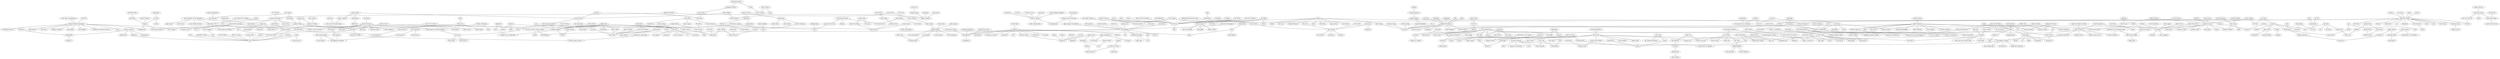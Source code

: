 strict graph "" {
	node [label="\N"];
	3	[id=3,
		label="3 Doors Down",
		level=6,
		pos="2473.1360380266356,-3327.7256661633587",
		weight=0];
	1597	[id=1597,
		label=Fuel,
		level=1,
		pos="2073.1849250062014,-2863.5902070737543",
		weight=0];
	3 -- 1597	[level=6];
	6	[id=6,
		label="Duran Duran",
		level=8,
		pos="4005.633783557442,-9688.197005913818",
		weight=0];
	1521	[id=1521,
		label="Spandau Ballet",
		level=2,
		pos="3846.8956010903507,-9109.440101174401",
		weight=0];
	6 -- 1521	[level=8];
	2060	[id=2060,
		label="Felix Mendelssohn",
		level=7,
		pos="-3066.45686268703,8128.088662328679",
		weight=0];
	2383	[id=2383,
		label="Wolfgang Amadeus Mozart",
		level=7,
		pos="-2575.90342713769,7858.532651215113",
		weight=0];
	2060 -- 2383	[level=7];
	2491	[id=2491,
		label="Johann Sebastian Bach",
		level=8,
		pos="-2533.8140309055448,8260.65974957185",
		weight=0];
	2060 -- 2491	[level=8];
	2557	[id=2557,
		label="Ludwig van Beethoven",
		level=8,
		pos="-2969.200658597689,7597.904336446976",
		weight=0];
	2060 -- 2557	[level=8];
	1827	[id=1827,
		label="Modest Petrovich Mussorgsky",
		level=7,
		pos="-2784.9342379914046,7596.72875133456",
		weight=0];
	2060 -- 1827	[level=7];
	13	[id=13,
		label="The Decemberists",
		level=9,
		pos="-7664.444029461676,8833.172176731254",
		weight=0];
	63	[id=63,
		label="Fleet Foxes",
		level=3,
		pos="-8239.28912870733,9275.545665227914",
		weight=0];
	13 -- 63	[level=9];
	2061	[id=2061,
		label="Dave Matthews & Tim Reynolds",
		level=1,
		pos="2839.659905528302,-6085.046478416249",
		weight=0];
	366	[id=366,
		label="John Mayer",
		level=9,
		pos="3217.36284015671,-6406.431823145062",
		weight=0];
	2061 -- 366	[level=9];
	486	[id=486,
		label="Dave Matthews Band",
		level=8,
		pos="2897.4697244969525,-6575.282193478797",
		weight=0];
	2061 -- 486	[level=8];
	793	[id=793,
		label="John Mayer Trio",
		level=1,
		pos="3070.928866909617,-6665.247071121656",
		weight=0];
	2061 -- 793	[level=1];
	870	[id=870,
		label="Jack Johnson",
		level=1,
		pos="2635.556471753205,-5520.090287697953",
		weight=0];
	2061 -- 870	[level=1];
	1963	[id=1963,
		label="David Gray",
		level=8,
		pos="3338.369540071211,-6123.7086363489525",
		weight=0];
	2061 -- 1963	[level=8];
	2067	[id=2067,
		label=HIM,
		level=9,
		pos="830.8811776470084,1747.5064546926296",
		weight=0];
	1631	[id=1631,
		label=CKY,
		level=8,
		pos="877.789114138242,1245.9090722351914",
		weight=0];
	2067 -- 1631	[level=9];
	2072	[id=2072,
		label="The Cure",
		level=6,
		pos="-3642.0620473614867,195.90633385943215",
		weight=0];
	1028	[id=1028,
		label="Joy Division",
		level=5,
		pos="-3582.463326098918,743.553708984351",
		weight=0];
	2072 -- 1028	[level=6];
	27	[id=27,
		label="Yo La Tengo",
		level=5,
		pos="-3509.062243361536,1806.4870275680541",
		weight=0];
	651	[id=651,
		label="Sonic Youth",
		level=5,
		pos="-3688.0001304447414,1287.5163033758608",
		weight=0];
	27 -- 651	[level=5];
	1912	[id=1912,
		label="The Raveonettes",
		level=5,
		pos="-2786.8281618642636,1905.5188323709544",
		weight=0];
	27 -- 1912	[level=5];
	2076	[id=2076,
		label="Eartha Kitt",
		level=4,
		pos="6689.359429097985,-12392.79190041705",
		weight=0];
	2465	[id=2465,
		label="Nancy Wilson",
		level=4,
		pos="7269.272451891851,-12938.75368444391",
		weight=0];
	2076 -- 2465	[level=4];
	703	[id=703,
		label="Judy Garland",
		level=3,
		pos="6044.64224850221,-11810.447037471848",
		weight=0];
	2076 -- 703	[level=4];
	29	[id=29,
		label="Nelly Furtado",
		level=6,
		pos="-564.4692197047862,4710.467953376332",
		weight=0];
	2268	[id=2268,
		label="Ashlee Simpson",
		level=2,
		pos="-651.3389567724153,5261.435246879579",
		weight=0];
	29 -- 2268	[level=6];
	30	[id=30,
		label="Simon & Garfunkel",
		level=6,
		pos="-9200.148438387629,8837.60270338992",
		weight=0];
	291	[id=291,
		label="Nick Drake",
		level=5,
		pos="-9300.133467251213,9414.964529502846",
		weight=0];
	30 -- 291	[level=6];
	2079	[id=2079,
		label="The Clash",
		level=6,
		pos="4438.364684405864,-13363.509665270214",
		weight=0];
	2188	[id=2188,
		label="The Damned",
		level=5,
		pos="4352.276992557479,-12820.240791683134",
		weight=0];
	2079 -- 2188	[level=6];
	2081	[id=2081,
		label="Bee Gees",
		level=9,
		pos="5999.005889306112,-11366.787995514776",
		weight=0];
	396	[id=396,
		label="KC and the Sunshine Band",
		level=8,
		pos="5635.416999272464,-11058.659632966666",
		weight=0];
	2081 -- 396	[level=9];
	35	[id=35,
		label="Brand New",
		level=9,
		pos="-9529.914739406147,10689.439600375572",
		weight=0];
	1730	[id=1730,
		label=Thrice,
		level=3,
		pos="-9888.427045241016,10338.150304430712",
		weight=0];
	35 -- 1730	[level=9];
	36	[id=36,
		label="Method Man",
		level=5,
		pos="1324.1116410581283,11182.0884395787",
		weight=0];
	330	[id=330,
		label="GZA/Genius",
		level=5,
		pos="1863.6819649044774,11298.481950633537",
		weight=0];
	36 -- 330	[level=5];
	1380	[id=1380,
		label=Redman,
		level=5,
		pos="835.1294401720941,10912.287869773272",
		weight=0];
	36 -- 1380	[level=5];
	38	[id=38,
		label=Shakira,
		level=9,
		pos="-2616.0045030897127,2744.9809034895156",
		weight=0];
	180	[id=180,
		label="Enrique Iglesias",
		level=8,
		pos="-2263.846438387691,2390.8951686252653",
		weight=0];
	38 -- 180	[level=9];
	39	[id=39,
		label=Staind,
		level=9,
		pos="2435.473888960527,-2536.3728763738923",
		weight=0];
	39 -- 1597	[level=9];
	2086	[id=2086,
		label=Mogwai,
		level=9,
		pos="5649.258995244394,1499.5929821002937",
		weight=0];
	2523	[id=2523,
		label="A Silver Mt. Zion",
		level=5,
		pos="5155.474170170995,1578.1958431180833",
		weight=0];
	2086 -- 2523	[level=9];
	2087	[id=2087,
		label="Mos Def",
		level=4,
		pos="511.443888801208,9734.664670433047",
		weight=0];
	117	[id=117,
		label=Nas,
		level=8,
		pos="102.41644198733206,10026.069954691888",
		weight=0];
	2087 -- 117	[level=8];
	1011	[id=1011,
		label="Gang Starr",
		level=4,
		pos="671.7169252551396,10149.78906451644",
		weight=0];
	2087 -- 1011	[level=4];
	1200	[id=1200,
		label="Jay-Z",
		level=3,
		pos="137.23954643520653,9186.419560591683",
		weight=0];
	2087 -- 1200	[level=4];
	2037	[id=2037,
		label="The Roots",
		level=9,
		pos="1039.9435274315722,9696.966315853302",
		weight=0];
	2087 -- 2037	[level=9];
	2090	[id=2090,
		label="Foo Fighters",
		level=6,
		pos="313.17254156945,-1076.6025193899939",
		weight=0];
	144	[id=144,
		label="Queens of the Stone Age",
		level=5,
		pos="-107.28372389046456,-725.342877644199",
		weight=0];
	2090 -- 144	[level=6];
	44	[id=44,
		label="The Microphones",
		level=7,
		pos="-5222.560801329795,7063.231583731942",
		weight=0];
	2518	[id=2518,
		label="Ugly Casanova",
		level=2,
		pos="-5682.791294752456,7019.764908880265",
		weight=0];
	44 -- 2518	[level=7];
	1467	[id=1467,
		label=Smog,
		level=8,
		pos="-5328.01750421888,7512.816083657723",
		weight=0];
	44 -- 1467	[level=8];
	2092	[id=2092,
		label=Incubus,
		level=5,
		pos="2332.345548820773,-2515.49261852795",
		weight=0];
	2092 -- 1597	[level=5];
	46	[id=46,
		label=Joe,
		level=8,
		pos="2328.0327816745153,8854.770985542054",
		weight=0];
	2474	[id=2474,
		label=Musiq,
		level=7,
		pos="1931.5716520670094,8443.463307883945",
		weight=0];
	46 -- 2474	[level=8];
	593	[id=593,
		label=Usher,
		level=9,
		pos="2829.971228143701,8880.564929043501",
		weight=0];
	46 -- 593	[level=9];
	2093	[id=2093,
		label=Kreator,
		level=8,
		pos="3015.0285930583177,793.0132801627215",
		weight=0];
	1086	[id=1086,
		label=Sepultura,
		level=4,
		pos="3046.7132543695357,293.1093704917224",
		weight=0];
	2093 -- 1086	[level=8];
	1797	[id=1797,
		label=Megadeth,
		level=9,
		pos="3248.5981666812836,1235.1721757665748",
		weight=0];
	2093 -- 1797	[level=9];
	48	[id=48,
		label="Cyndi Lauper",
		level=7,
		pos="4859.833632781125,-10166.493696623133",
		weight=0];
	2175	[id=2175,
		label="Donna Summer",
		level=7,
		pos="5306.040231595021,-10683.658441270063",
		weight=0];
	48 -- 2175	[level=7];
	262	[id=262,
		label="Pat Benatar",
		level=7,
		pos="5373.651504957441,-10636.145156974086",
		weight=0];
	48 -- 262	[level=7];
	416	[id=416,
		label="Alison Moyet",
		level=3,
		pos="4697.911170641788,-10023.239806523332",
		weight=0];
	48 -- 416	[level=7];
	49	[id=49,
		label=Rammstein,
		level=6,
		pos="2800.174194104089,1134.4057848399634",
		weight=0];
	106	[id=106,
		label=Pain,
		level=5,
		pos="2251.062669398323,1162.8766158275441",
		weight=0];
	49 -- 106	[level=6];
	2096	[id=2096,
		label="The Velvet Underground",
		level=5,
		pos="2631.9860195691904,-9387.724608565368",
		weight=0];
	2153	[id=2153,
		label="The Jimi Hendrix Experience",
		level=3,
		pos="2953.215155270347,-8937.914915381129",
		weight=0];
	2096 -- 2153	[level=5];
	2104	[id=2104,
		label="Linkin Park",
		level=6,
		pos="2381.7423934955636,800.5230901736015",
		weight=0];
	2230	[id=2230,
		label=Slipknot,
		level=3,
		pos="1914.966135596701,473.59368416576694",
		weight=0];
	2104 -- 2230	[level=6];
	2105	[id=2105,
		label="The Magic Numbers",
		level=4,
		pos="-7423.275244686185,8658.864361397586",
		weight=0];
	284	[id=284,
		label="The Thrills",
		level=5,
		pos="-7696.111773637391,9247.39186203012",
		weight=0];
	2105 -- 284	[level=5];
	628	[id=628,
		label="The Polyphonic Spree",
		level=2,
		pos="-7253.843848253384,8199.055619162444",
		weight=0];
	2105 -- 628	[level=4];
	58	[id=58,
		label=Gorillaz,
		level=6,
		pos="149.03352604940528,1051.5896200600962",
		weight=0];
	429	[id=429,
		label="The White Stripes",
		level=1,
		pos="-260.58130308161617,1445.627409148772",
		weight=0];
	58 -- 429	[level=6];
	59	[id=59,
		label="DJ Mehdi",
		level=5,
		pos="-5128.149225181907,7523.340588417017",
		weight=0];
	2360	[id=2360,
		label="Daft Punk",
		level=6,
		pos="-5600.758456013888,7813.338505296486",
		weight=0];
	59 -- 2360	[level=6];
	2526	[id=2526,
		label="Boys Noize",
		level=7,
		pos="-5082.390778276815,7948.964124268083",
		weight=0];
	59 -- 2526	[level=7];
	1986	[id=1986,
		label=Justice,
		level=5,
		pos="-4936.199949938316,7204.872491410053",
		weight=0];
	59 -- 1986	[level=5];
	197	[id=197,
		label="José González",
		level=9,
		pos="-8444.221626781818,8591.329943020575",
		weight=0];
	63 -- 197	[level=9];
	435	[id=435,
		label="Noah and the Whale",
		level=5,
		pos="-8332.430342567382,9365.050305347968",
		weight=0];
	63 -- 435	[level=5];
	923	[id=923,
		label="Iron & Wine",
		level=6,
		pos="-8011.654936189107,8667.819364662899",
		weight=0];
	63 -- 923	[level=6];
	1116	[id=1116,
		label=DeVotchKa,
		level=7,
		pos="-8422.153846605454,9662.206525211062",
		weight=0];
	63 -- 1116	[level=7];
	1461	[id=1461,
		label="The Shins",
		level=6,
		pos="-7807.283204499254,8842.437619893377",
		weight=0];
	63 -- 1461	[level=6];
	1670	[id=1670,
		label="Arcade Fire",
		level=2,
		pos="-7835.544126558001,8694.210129403617",
		weight=0];
	63 -- 1670	[level=3];
	1680	[id=1680,
		label="Sufjan Stevens",
		level=3,
		pos="-8797.88732513201,9413.452412787574",
		weight=0];
	63 -- 1680	[level=3];
	1848	[id=1848,
		label="Bon Iver",
		level=5,
		pos="-8726.677520511497,9201.767509152874",
		weight=0];
	63 -- 1848	[level=5];
	1850	[id=1850,
		label="Andrew Bird",
		level=7,
		pos="-8623.470552917537,8784.209578116466",
		weight=0];
	63 -- 1850	[level=7];
	2116	[id=2116,
		label="The Who",
		level=6,
		pos="3173.4995297893283,-9442.432803702333",
		weight=0];
	2116 -- 2153	[level=6];
	70	[id=70,
		label="Melissa Etheridge",
		level=7,
		pos="728.4392655624506,-4871.787814773141",
		weight=0];
	137	[id=137,
		label="Joan Osborne",
		level=7,
		pos="1213.56199765035,-4989.478077517688",
		weight=0];
	70 -- 137	[level=7];
	543	[id=543,
		label=Jewel,
		level=8,
		pos="338.15413506998675,-5184.319890020117",
		weight=0];
	70 -- 543	[level=8];
	72	[id=72,
		label="Aimee Mann",
		level=7,
		pos="3420.6955871621,-4194.7338960422985",
		weight=0];
	958	[id=958,
		label="Rufus Wainwright",
		level=8,
		pos="3877.9322656641675,-4375.33826975704",
		weight=0];
	72 -- 958	[level=8];
	1943	[id=1943,
		label="Beth Orton",
		level=7,
		pos="2960.2849045818457,-3958.9434082693197",
		weight=0];
	72 -- 1943	[level=7];
	74	[id=74,
		label="Sunrise Avenue",
		level=5,
		pos="3191.303390902864,-3202.59023859082",
		weight=0];
	2519	[id=2519,
		label="Simple Plan",
		level=9,
		pos="3525.9513101066223,-3551.6247869566077",
		weight=0];
	74 -- 2519	[level=9];
	683	[id=683,
		label=Hoobastank,
		level=7,
		pos="3696.198639911117,-3247.2501220930167",
		weight=0];
	74 -- 683	[level=7];
	1177	[id=1177,
		label=Daughtry,
		level=5,
		pos="2668.8113468246634,-3110.8127477877606",
		weight=0];
	74 -- 1177	[level=5];
	1960	[id=1960,
		label=OneRepublic,
		level=5,
		pos="3774.435767559569,-3431.271519253065",
		weight=0];
	74 -- 1960	[level=5];
	2122	[id=2122,
		label="Alanis Morissette",
		level=5,
		pos="268.73862651851914,5799.759340905164",
		weight=0];
	1099	[id=1099,
		label="No Doubt",
		level=5,
		pos="-327.28073866801526,5875.166944087061",
		weight=0];
	2122 -- 1099	[level=5];
	2125	[id=2125,
		label="Fall Out Boy",
		level=6,
		pos="-11661.175756337538,10049.408056186987",
		weight=0];
	717	[id=717,
		label="Cute Is What We Aim For",
		level=5,
		pos="-11110.613147901902,10014.272617848148",
		weight=0];
	2125 -- 717	[level=6];
	78	[id=78,
		label="Delta Goodrem",
		level=8,
		pos="213.61460379903338,5512.98264890845",
		weight=0];
	630	[id=630,
		label="The Veronicas",
		level=7,
		pos="-357.72986785101995,5699.912271751695",
		weight=0];
	78 -- 630	[level=8];
	1764	[id=1764,
		label="Natalie Imbruglia",
		level=9,
		pos="689.1163220856631,5553.244188570288",
		weight=0];
	78 -- 1764	[level=9];
	2126	[id=2126,
		label="Toad the Wet Sprocket",
		level=5,
		pos="2561.215092457828,-4301.053305017637",
		weight=0];
	2247	[id=2247,
		label="Counting Crows",
		level=6,
		pos="2875.064354179622,-4744.8515293392375",
		weight=0];
	2126 -- 2247	[level=6];
	2414	[id=2414,
		label="Soul Coughing",
		level=7,
		pos="3159.558567538488,-4497.246037197638",
		weight=0];
	2126 -- 2414	[level=7];
	868	[id=868,
		label="R.E.M.",
		level=6,
		pos="3008.5660387964354,-4619.572270101811",
		weight=0];
	2126 -- 868	[level=6];
	930	[id=930,
		label="Duncan Sheik",
		level=1,
		pos="2197.3304169680746,-3905.677628651332",
		weight=0];
	2126 -- 930	[level=5];
	2127	[id=2127,
		label="Bloc Party",
		level=6,
		pos="-9046.791678496533,9813.755738585845",
		weight=0];
	1197	[id=1197,
		label="Mystery Jets",
		level=5,
		pos="-8766.755699218515,9562.982921385192",
		weight=0];
	2127 -- 1197	[level=6];
	85	[id=85,
		label="Ry Cooder",
		level=5,
		pos="2349.3235471406865,-8126.701979306488",
		weight=0];
	481	[id=481,
		label="Taj Mahal",
		level=5,
		pos="2804.581184346146,-7822.636987562626",
		weight=0];
	85 -- 481	[level=5];
	2045	[id=2045,
		label="Van Morrison",
		level=5,
		pos="1997.3960509592143,-8594.744445399772",
		weight=0];
	85 -- 2045	[level=5];
	2134	[id=2134,
		label=Buzzcocks,
		level=8,
		pos="-3812.9137149965627,299.18709410322754",
		weight=0];
	2381	[id=2381,
		label=Ramones,
		level=9,
		pos="-3658.4157016559675,-176.71486761285811",
		weight=0];
	2134 -- 2381	[level=9];
	2134 -- 1028	[level=8];
	93	[id=93,
		label=Lamb,
		level=9,
		pos="-3810.625080166,6204.109434014015",
		weight=0];
	261	[id=261,
		label=UNKLE,
		level=2,
		pos="-3455.399444288111,5882.831250346548",
		weight=0];
	93 -- 261	[level=9];
	2142	[id=2142,
		label="Frou Frou",
		level=9,
		pos="4185.805399175342,-5453.379763436389",
		weight=0];
	164	[id=164,
		label="Imogen Heap",
		level=8,
		pos="3768.798991971184,-5175.5844813848125",
		weight=0];
	2142 -- 164	[level=9];
	2144	[id=2144,
		label=Sugarcult,
		level=7,
		pos="820.9786235283862,-1805.4382374496577",
		weight=0];
	223	[id=223,
		label=Yellowcard,
		level=7,
		pos="428.3109136476543,-1491.6688912418924",
		weight=0];
	2144 -- 223	[level=7];
	582	[id=582,
		label="The Ataris",
		level=1,
		pos="1332.7930926354295,-1962.4483893864806",
		weight=0];
	2144 -- 582	[level=7];
	733	[id=733,
		label="Plain White T's",
		level=9,
		pos="779.5427463750814,-1309.9130139726221",
		weight=0];
	2144 -- 733	[level=9];
	1846	[id=1846,
		label="The All-American Rejects",
		level=9,
		pos="317.0521603983784,-1834.5406445565159",
		weight=0];
	2144 -- 1846	[level=9];
	1972	[id=1972,
		label=Lostprophets,
		level=8,
		pos="457.4601465602733,-2166.7709704299004",
		weight=0];
	2144 -- 1972	[level=8];
	99	[id=99,
		label="The Smashing Pumpkins",
		level=5,
		pos="-209.3367193537785,-1970.941602243912",
		weight=0];
	1654	[id=1654,
		label="Alice in Chains",
		level=5,
		pos="-718.8200642572443,-1763.7398871178564",
		weight=0];
	99 -- 1654	[level=5];
	105	[id=105,
		label="Dark Tranquillity",
		level=8,
		pos="4655.135329821509,199.4482663891887",
		weight=0];
	2501	[id=2501,
		label="In Flames",
		level=9,
		pos="5106.338412356083,420.7783427486311",
		weight=0];
	105 -- 2501	[level=9];
	2008	[id=2008,
		label="Arch Enemy",
		level=7,
		pos="4151.140136976992,302.8398495442477",
		weight=0];
	105 -- 2008	[level=8];
	301	[id=301,
		label=Dope,
		level=5,
		pos="2485.788893906113,657.0319344396761",
		weight=0];
	106 -- 301	[level=5];
	2433	[id=2433,
		label="Rob Zombie",
		level=9,
		pos="2551.9112622806597,1561.9282814688709",
		weight=0];
	106 -- 2433	[level=9];
	338	[id=338,
		label="The Rolling Stones",
		level=6,
		pos="2498.6642090855125,-9241.230305081772",
		weight=0];
	2153 -- 338	[level=6];
	354	[id=354,
		label="Jimi Hendrix",
		level=6,
		pos="2986.848653639667,-9487.245911508238",
		weight=0];
	2153 -- 354	[level=6];
	2432	[id=2432,
		label="The Doors",
		level=6,
		pos="3488.5483015667633,-9010.371292612437",
		weight=0];
	2153 -- 2432	[level=6];
	797	[id=797,
		label="Jefferson Airplane",
		level=9,
		pos="2477.3917469914963,-8808.551403637797",
		weight=0];
	2153 -- 797	[level=9];
	844	[id=844,
		label="Janis Joplin",
		level=9,
		pos="3240.472648464748,-8526.25400047502",
		weight=0];
	2153 -- 844	[level=9];
	1302	[id=1302,
		label="Led Zeppelin",
		level=5,
		pos="3445.570766080304,-9184.158405431835",
		weight=0];
	2153 -- 1302	[level=5];
	1348	[id=1348,
		label="Creedence Clearwater Revival",
		level=7,
		pos="3375.0412145978507,-8664.867891570097",
		weight=0];
	2153 -- 1348	[level=7];
	1528	[id=1528,
		label="Eric Clapton",
		level=2,
		pos="3106.079586422291,-8385.685007481488",
		weight=0];
	2153 -- 1528	[level=3];
	1756	[id=1756,
		label=Cream,
		level=9,
		pos="2464.1061580683486,-9036.549223878998",
		weight=0];
	2153 -- 1756	[level=9];
	1920	[id=1920,
		label=Steppenwolf,
		level=3,
		pos="2792.6857235770985,-9535.212077856928",
		weight=0];
	2153 -- 1920	[level=3];
	108	[id=108,
		label=KISS,
		level=9,
		pos="4443.193989709533,-7637.933537684161",
		weight=0];
	2362	[id=2362,
		label="Thin Lizzy",
		level=5,
		pos="4176.162102379463,-8061.413260806938",
		weight=0];
	108 -- 2362	[level=9];
	109	[id=109,
		label="Au Revoir Simone",
		level=5,
		pos="-6554.095540696844,8533.181369798996",
		weight=0];
	118	[id=118,
		label=Stars,
		level=9,
		pos="-6661.537120673394,9045.783720219195",
		weight=0];
	109 -- 118	[level=9];
	522	[id=522,
		label=Feist,
		level=6,
		pos="-6451.5794653797275,7999.08750450329",
		weight=0];
	109 -- 522	[level=6];
	648	[id=648,
		label="The Concretes",
		level=7,
		pos="-6021.711515670062,8709.248819786955",
		weight=0];
	109 -- 648	[level=7];
	855	[id=855,
		label="Kings of Convenience",
		level=8,
		pos="-6682.717881615943,8061.299105760389",
		weight=0];
	109 -- 855	[level=8];
	1921	[id=1921,
		label="Architecture in Helsinki",
		level=5,
		pos="-6758.813363931371,8303.086838911913",
		weight=0];
	109 -- 1921	[level=5];
	2154	[id=2154,
		label=Quantic,
		level=7,
		pos="-4287.427238703514,5259.938210571243",
		weight=0];
	1075	[id=1075,
		label="The Quantic Soul Orchestra",
		level=8,
		pos="-4488.770867022227,4814.856383467582",
		weight=0];
	2154 -- 1075	[level=8];
	1953	[id=1953,
		label="9 Lazy 9",
		level=7,
		pos="-3889.7630058182067,5013.440547918497",
		weight=0];
	2154 -- 1953	[level=7];
	2156	[id=2156,
		label=Chicane,
		level=7,
		pos="2239.4469129486083,4414.0819413483805",
		weight=0];
	209	[id=209,
		label=Schiller,
		level=8,
		pos="2428.5572657196435,4880.2155698911865",
		weight=0];
	2156 -- 209	[level=8];
	1588	[id=1588,
		label="System F",
		level=7,
		pos="1732.2060860995825,4361.791998616298",
		weight=0];
	2156 -- 1588	[level=7];
	112	[id=112,
		label="LL Cool J",
		level=3,
		pos="-71.35679848089376,8025.9225578251935",
		weight=0];
	143	[id=143,
		label=Ludacris,
		level=3,
		pos="119.40936978807315,8606.746960376704",
		weight=0];
	112 -- 143	[level=3];
	972	[id=972,
		label="Lil' Kim",
		level=3,
		pos="-41.794145826421584,7433.895450066057",
		weight=0];
	112 -- 972	[level=3];
	2157	[id=2157,
		label="Black Rebel Motorcycle Club",
		level=8,
		pos="-1339.0488221530409,2333.7488701601937",
		weight=0];
	914	[id=914,
		label="The Verve",
		level=4,
		pos="-1544.4582735936935,1851.0817075748482",
		weight=0];
	2157 -- 914	[level=8];
	115	[id=115,
		label="2Pac",
		level=8,
		pos="1440.8344195754032,10333.282489769766",
		weight=0];
	1322	[id=1322,
		label="Snoop Dogg",
		level=7,
		pos="1366.47299225094,9838.455167722514",
		weight=0];
	115 -- 1322	[level=8];
	2169	[id=2169,
		label="Amy Winehouse",
		level=6,
		pos="368.6711625051362,7856.386968130388",
		weight=0];
	734	[id=734,
		label="Joss Stone",
		level=5,
		pos="182.67628184596697,7302.367794415355",
		weight=0];
	2169 -- 734	[level=6];
	2172	[id=2172,
		label="Iggy Pop",
		level=8,
		pos="-9546.29593908974,7990.987369361763",
		weight=0];
	1185	[id=1185,
		label="Lou Reed",
		level=7,
		pos="-9286.142191717181,8418.288889560605",
		weight=0];
	2172 -- 1185	[level=8];
	2173	[id=2173,
		label=Motörhead,
		level=8,
		pos="1970.5246943983548,-10081.202878086346",
		weight=0];
	2392	[id=2392,
		label="ZZ Top",
		level=5,
		pos="2356.816830596071,-9762.218988347126",
		weight=0];
	2173 -- 2392	[level=8];
	2174	[id=2174,
		label="Three Days Grace",
		level=8,
		pos="1017.282653705138,-176.295668751064",
		weight=0];
	1035	[id=1035,
		label="Papa Roach",
		level=3,
		pos="1294.5639620685479,242.34062775856194",
		weight=0];
	2174 -- 1035	[level=8];
	127	[id=127,
		label="The Supremes",
		level=8,
		pos="2096.694678687894,-14829.148713610997",
		weight=0];
	418	[id=418,
		label="The Ronettes",
		level=7,
		pos="2119.3921053075023,-14300.393808144117",
		weight=0];
	127 -- 418	[level=8];
	1794	[id=1794,
		label="Marvin Gaye",
		level=9,
		pos="2595.454530613748,-14765.833357863341",
		weight=0];
	127 -- 1794	[level=9];
	2175 -- 396	[level=8];
	130	[id=130,
		label="The Everly Brothers",
		level=5,
		pos="2535.225507090836,-14134.997507222915",
		weight=0];
	1047	[id=1047,
		label="Elvis Presley",
		level=6,
		pos="2754.745616473062,-14639.046498566813",
		weight=0];
	130 -- 1047	[level=6];
	1650	[id=1650,
		label="The Righteous Brothers",
		level=5,
		pos="2132.8385152657797,-13750.211584259361",
		weight=0];
	130 -- 1650	[level=5];
	132	[id=132,
		label="Dennis Brown",
		level=8,
		pos="3399.5420382842963,10427.437865349671",
		weight=0];
	1916	[id=1916,
		label="Bob Marley & The Wailers",
		level=9,
		pos="3896.9795203210692,10479.907207408709",
		weight=0];
	132 -- 1916	[level=9];
	1919	[id=1919,
		label="Burning Spear",
		level=5,
		pos="3032.1563149536055,10075.543819676212",
		weight=0];
	132 -- 1919	[level=8];
	1800	[id=1800,
		label="4 Non Blondes",
		level=7,
		pos="1355.617729168144,-4487.880567556707",
		weight=0];
	137 -- 1800	[level=7];
	2186	[id=2186,
		label=Sia,
		level=9,
		pos="-2897.214042085109,7418.55574829891",
		weight=0];
	1345	[id=1345,
		label="Bitter:Sweet",
		level=8,
		pos="-3246.6556014851312,7061.430272147751",
		weight=0];
	2186 -- 1345	[level=9];
	140	[id=140,
		label="Stereo MC's",
		level=1,
		pos="-1908.9293857737296,3977.7893870853836",
		weight=0];
	1149	[id=1149,
		label="Kruder & Dorfmeister",
		level=1,
		pos="-2388.3182925618657,4380.778610596239",
		weight=0];
	140 -- 1149	[level=1];
	1388	[id=1388,
		label="Just Jack",
		level=1,
		pos="-1387.7433081205654,3566.989301510276",
		weight=0];
	140 -- 1388	[level=1];
	508	[id=508,
		label="Sex Pistols",
		level=8,
		pos="4604.162154037251,-13252.643247849457",
		weight=0];
	2188 -- 508	[level=8];
	558	[id=558,
		label="The Undertones",
		level=5,
		pos="4339.833834780935,-12378.13642045945",
		weight=0];
	2188 -- 558	[level=5];
	2189	[id=2189,
		label="Al Green",
		level=8,
		pos="5459.121321753108,-10366.938187767111",
		weight=0];
	1774	[id=1774,
		label="The O'Jays",
		level=7,
		pos="5224.69016807072,-9930.724767285568",
		weight=0];
	2189 -- 1774	[level=8];
	2240	[id=2240,
		label="Kanye West",
		level=6,
		pos="505.99615057176754,9104.799308275899",
		weight=0];
	143 -- 2240	[level=6];
	308	[id=308,
		label="Wyclef Jean",
		level=4,
		pos="870.8067245858826,8512.64835701383",
		weight=0];
	143 -- 308	[level=4];
	2545	[id=2545,
		label=Eminem,
		level=6,
		pos="700.3449073553911,8599.949693604405",
		weight=0];
	143 -- 2545	[level=6];
	1130	[id=1130,
		label=OutKast,
		level=9,
		pos="210.95525661922682,8085.064544669338",
		weight=0];
	143 -- 1130	[level=9];
	143 -- 1200	[level=3];
	467	[id=467,
		label="Rage Against the Machine",
		level=4,
		pos="131.14855871378927,-176.20769581055796",
		weight=0];
	144 -- 467	[level=5];
	1983	[id=1983,
		label=Soundgarden,
		level=5,
		pos="-409.9712510270457,-1263.7818018752005",
		weight=0];
	144 -- 1983	[level=5];
	2193	[id=2193,
		label="Air Traffic",
		level=5,
		pos="-1849.2720800917173,646.1309774211695",
		weight=0];
	2484	[id=2484,
		label=Editors,
		level=9,
		pos="-1758.2222703114162,165.253670598521",
		weight=0];
	2193 -- 2484	[level=9];
	451	[id=451,
		label="The Kooks",
		level=6,
		pos="-2385.9754489165366,513.6904292968736",
		weight=0];
	2193 -- 451	[level=6];
	627	[id=627,
		label="The Automatic",
		level=5,
		pos="-2106.5638113733585,1227.7082751181695",
		weight=0];
	2193 -- 627	[level=5];
	146	[id=146,
		label="KT Tunstall",
		level=8,
		pos="2889.4881450798366,-5087.399308776394",
		weight=0];
	2241	[id=2241,
		label="Tristan Prettyman",
		level=1,
		pos="2417.7422903837173,-4928.898437130965",
		weight=0];
	146 -- 2241	[level=8];
	2194	[id=2194,
		label="Pink Floyd",
		level=6,
		pos="6553.377942788027,-10396.666336276396",
		weight=0];
	1391	[id=1391,
		label="David Gilmour",
		level=5,
		pos="6180.663293087751,-9985.547051766294",
		weight=0];
	2194 -- 1391	[level=6];
	2198	[id=2198,
		label="Bob Dylan",
		level=6,
		pos="-9512.042517274522,9188.167584148929",
		weight=0];
	2198 -- 291	[level=6];
	151	[id=151,
		label="Quiet Riot",
		level=3,
		pos="5797.620057333917,-13692.363881085945",
		weight=0];
	2305	[id=2305,
		label="Alice Cooper",
		level=8,
		pos="6238.385236897877,-13900.363719624467",
		weight=0];
	151 -- 2305	[level=8];
	358	[id=358,
		label=Cinderella,
		level=3,
		pos="5693.913658130323,-13152.09250397098",
		weight=0];
	151 -- 358	[level=3];
	1606	[id=1606,
		label="Ozzy Osbourne",
		level=4,
		pos="6246.9581805356465,-14375.20553357888",
		weight=0];
	151 -- 1606	[level=4];
	156	[id=156,
		label=Pulp,
		level=9,
		pos="-1076.7188869111365,956.1077750705299",
		weight=0];
	385	[id=385,
		label=Supergrass,
		level=8,
		pos="-1427.9704396570937,1298.2643284125709",
		weight=0];
	156 -- 385	[level=9];
	2204	[id=2204,
		label="Miss Kittin & The Hacker",
		level=7,
		pos="-4901.965106939018,8301.619499180975",
		weight=0];
	1543	[id=1543,
		label="ADULT.",
		level=7,
		pos="-5170.286841029469,8748.641713651461",
		weight=0];
	2204 -- 1543	[level=7];
	1941	[id=1941,
		label=Vitalic,
		level=7,
		pos="-5447.720464140133,8305.360854778923",
		weight=0];
	2204 -- 1941	[level=7];
	158	[id=158,
		label=Keane,
		level=1,
		pos="-968.3920133017342,2252.3364534420866",
		weight=0];
	249	[id=249,
		label="Snow Patrol",
		level=6,
		pos="-872.8341468846171,1699.2580219555957",
		weight=0];
	158 -- 249	[level=6];
	2348	[id=2348,
		label=Athlete,
		level=9,
		pos="-758.4379781754205,1795.2352054903226",
		weight=0];
	158 -- 2348	[level=9];
	2574	[id=2574,
		label="The Fray",
		level=9,
		pos="-463.74385854587865,2232.250506599298",
		weight=0];
	158 -- 2574	[level=9];
	715	[id=715,
		label="The Feeling",
		level=1,
		pos="-1105.9520359731505,2913.0705290076708",
		weight=0];
	158 -- 715	[level=1];
	762	[id=762,
		label="Robbie Williams",
		level=6,
		pos="-585.3434686345056,1798.2292500363037",
		weight=0];
	158 -- 762	[level=6];
	158 -- 914	[level=4];
	917	[id=917,
		label=Muse,
		level=6,
		pos="-441.1594750615918,2430.971261151557",
		weight=0];
	158 -- 917	[level=6];
	1333	[id=1333,
		label="The Killers",
		level=6,
		pos="-485.9471459444185,1983.1776634011303",
		weight=0];
	158 -- 1333	[level=6];
	1576	[id=1576,
		label="Franz Ferdinand",
		level=1,
		pos="-362.1106226053474,2076.352160976812",
		weight=0];
	158 -- 1576	[level=1];
	1803	[id=1803,
		label="James Blunt",
		level=6,
		pos="-538.4109978564588,2604.1233762992165",
		weight=0];
	158 -- 1803	[level=6];
	2208	[id=2208,
		label="Rise Against",
		level=9,
		pos="684.5353623966207,-198.15441978514465",
		weight=0];
	839	[id=839,
		label="The Offspring",
		level=1,
		pos="567.65073736113,282.35813937168496",
		weight=0];
	2208 -- 839	[level=9];
	1320	[id=1320,
		label="Regina Spektor",
		level=7,
		pos="3391.6629736633095,-5507.717125211395",
		weight=0];
	164 -- 1320	[level=8];
	2223	[id=2223,
		label="Ingrid Michaelson",
		level=7,
		pos="2893.1852462936313,-5277.291177480403",
		weight=0];
	2223 -- 2241	[level=7];
	2223 -- 1320	[level=7];
	179	[id=179,
		label=Live,
		level=9,
		pos="1316.9547516823552,-3723.2104831972742",
		weight=0];
	1007	[id=1007,
		label="The Verve Pipe",
		level=1,
		pos="1781.4040317407157,-3521.663070512452",
		weight=0];
	179 -- 1007	[level=9];
	948	[id=948,
		label="Ronan Keating",
		level=7,
		pos="-2190.820729988274,2874.2919421184656",
		weight=0];
	180 -- 948	[level=8];
	2253	[id=2253,
		label=Godsmack,
		level=8,
		pos="1647.6631544123115,896.7353923494613",
		weight=0];
	2230 -- 2253	[level=8];
	208	[id=208,
		label="Ko\:042fn",
		level=6,
		pos="2148.5160431042063,987.1072728351676",
		weight=0];
	2230 -- 208	[level=6];
	2342	[id=2342,
		label=Disturbed,
		level=8,
		pos="1492.8538457987777,770.1097808934437",
		weight=0];
	2230 -- 2342	[level=8];
	2230 -- 301	[level=5];
	2512	[id=2512,
		label="P.O.D.",
		level=8,
		pos="2406.5276648549193,485.2354100496095",
		weight=0];
	2230 -- 2512	[level=8];
	1010	[id=1010,
		label="Machine Head",
		level=3,
		pos="2512.166290484043,317.9595573222065",
		weight=0];
	2230 -- 1010	[level=3];
	2230 -- 1035	[level=3];
	1319	[id=1319,
		label=Deftones,
		level=9,
		pos="2117.127925457852,-8.891479542789114",
		weight=0];
	2230 -- 1319	[level=9];
	1593	[id=1593,
		label="Limp Bizkit",
		level=9,
		pos="1946.967739501913,974.2148102907697",
		weight=0];
	2230 -- 1593	[level=9];
	1647	[id=1647,
		label="System of a Down",
		level=6,
		pos="1776.0250877671942,1018.3505130423671",
		weight=0];
	2230 -- 1647	[level=6];
	183	[id=183,
		label="Tiger Lou",
		level=7,
		pos="-7662.44914600839,9514.97832949554",
		weight=0];
	521	[id=521,
		label="The Perishers",
		level=7,
		pos="-7147.159863478935,9615.689400768453",
		weight=0];
	183 -- 521	[level=7];
	1401	[id=1401,
		label="Shout Out Louds",
		level=7,
		pos="-7237.888558912879,9124.243204580142",
		weight=0];
	183 -- 1401	[level=7];
	184	[id=184,
		label="The Boomtown Rats",
		level=5,
		pos="4064.1193738235984,-11683.155170134038",
		weight=0];
	184 -- 558	[level=5];
	1170	[id=1170,
		label="Adam and the Ants",
		level=5,
		pos="3821.2181211823568,-10972.20945623006",
		weight=0];
	184 -- 1170	[level=5];
	1930	[id=1930,
		label=Blondie,
		level=9,
		pos="3758.451050986471,-12057.932092960282",
		weight=0];
	184 -- 1930	[level=9];
	2233	[id=2233,
		label="Sonata Arctica",
		level=5,
		pos="7632.099092212959,-16863.74438849219",
		weight=0];
	431	[id=431,
		label=Nightwish,
		level=5,
		pos="7820.95933585567,-17398.17755574307",
		weight=0];
	2233 -- 431	[level=5];
	524	[id=524,
		label=Helloween,
		level=5,
		pos="7486.083579798409,-16331.793518850072",
		weight=0];
	2233 -- 524	[level=5];
	2488	[id=2488,
		label="Gnarls Barkley",
		level=9,
		pos="1002.9035410862693,9167.243662778634",
		weight=0];
	2240 -- 2488	[level=9];
	1516	[id=1516,
		label=Timbaland,
		level=7,
		pos="934.1953218736862,9341.032416624104",
		weight=0];
	2240 -- 1516	[level=7];
	2321	[id=2321,
		label="Jason Mraz",
		level=8,
		pos="2456.3673771894746,-4416.736564758981",
		weight=0];
	2241 -- 2321	[level=8];
	724	[id=724,
		label="Josh Kelley",
		level=1,
		pos="2269.746009592537,-4421.617615840039",
		weight=0];
	2241 -- 724	[level=1];
	2241 -- 870	[level=1];
	198	[id=198,
		label="The Hives",
		level=9,
		pos="-702.4164103318969,1238.5730642259432",
		weight=0];
	198 -- 429	[level=9];
	2245	[id=2245,
		label="Bryan Adams",
		level=9,
		pos="5224.706030617348,-12785.226938842925",
		weight=0];
	421	[id=421,
		label="Bon Jovi",
		level=3,
		pos="5228.436527815245,-12266.761102224142",
		weight=0];
	2245 -- 421	[level=9];
	201	[id=201,
		label=Audioslave,
		level=6,
		pos="-394.03807399433083,-2208.7868489550774",
		weight=0];
	201 -- 1654	[level=6];
	2249	[id=2249,
		label="Bette Midler",
		level=3,
		pos="5362.663724014494,-10979.21140681204",
		weight=0];
	2249 -- 416	[level=3];
	2249 -- 703	[level=3];
	2255	[id=2255,
		label=Beyoncé,
		level=9,
		pos="-136.96985436046714,6412.500178375889",
		weight=0];
	780	[id=780,
		label="Mariah Carey",
		level=2,
		pos="-636.1493363551965,6597.054573559226",
		weight=0];
	2255 -- 780	[level=9];
	1567	[id=1567,
		label=Enigma,
		level=9,
		pos="2928.038639351655,4906.571135365877",
		weight=0];
	209 -- 1567	[level=9];
	210	[id=210,
		label=Dido,
		level=6,
		pos="-1696.4503758014291,4221.876192088108",
		weight=0];
	975	[id=975,
		label="Sophie Ellis-Bextor",
		level=2,
		pos="-1127.3484596606281,4242.748018159717",
		weight=0];
	210 -- 975	[level=6];
	2259	[id=2259,
		label="The Dust Brothers",
		level=1,
		pos="-2872.6272544462067,5421.6372759030655",
		weight=0];
	2259 -- 261	[level=2];
	2471	[id=2471,
		label="Craig Armstrong",
		level=7,
		pos="-2390.6503447128352,5648.853235045268",
		weight=0];
	2259 -- 2471	[level=7];
	1742	[id=1742,
		label="Massive Attack",
		level=1,
		pos="-3288.2629948141303,5213.211662076645",
		weight=0];
	2259 -- 1742	[level=1];
	213	[id=213,
		label="Clap Your Hands Say Yeah",
		level=9,
		pos="-5362.9043155182335,6631.4452653596545",
		weight=0];
	213 -- 2518	[level=9];
	214	[id=214,
		label="Beastie Boys",
		level=6,
		pos="2164.5578606557524,12046.603442699832",
		weight=0];
	690	[id=690,
		label="Deltron 3030",
		level=5,
		pos="2362.459575795276,11533.425133784001",
		weight=0];
	214 -- 690	[level=6];
	217	[id=217,
		label="Fleetwood Mac",
		level=9,
		pos="2328.266391071014,-10929.446292499799",
		weight=0];
	781	[id=781,
		label="Joe Walsh",
		level=8,
		pos="2641.577315919376,-10543.722730209209",
		weight=0];
	217 -- 781	[level=9];
	218	[id=218,
		label=MGMT,
		level=9,
		pos="-6981.189182898595,6486.784743942566",
		weight=0];
	2343	[id=2343,
		label="The Postal Service",
		level=5,
		pos="-6966.453270993214,6987.191331861237",
		weight=0];
	218 -- 2343	[level=9];
	219	[id=219,
		label="Head Automatica",
		level=4,
		pos="-10887.138195906506,10872.536346124129",
		weight=0];
	944	[id=944,
		label="Straylight Run",
		level=4,
		pos="-11201.39112750557,11154.704422178564",
		weight=0];
	219 -- 944	[level=4];
	971	[id=971,
		label=Finch,
		level=4,
		pos="-10294.84825107802,10748.528008488242",
		weight=0];
	219 -- 971	[level=4];
	1775	[id=1775,
		label="Taking Back Sunday",
		level=8,
		pos="-10724.830453366212,10990.94188638336",
		weight=0];
	219 -- 1775	[level=8];
	2373	[id=2373,
		label="Britney Spears",
		level=5,
		pos="-709.1640962203069,5808.382528189843",
		weight=0];
	2268 -- 2373	[level=5];
	562	[id=562,
		label="Katy Perry",
		level=9,
		pos="-894.3166265710702,4828.244134799874",
		weight=0];
	2268 -- 562	[level=9];
	598	[id=598,
		label="Natasha Bedingfield",
		level=8,
		pos="-172.14203240069565,5071.514964728665",
		weight=0];
	2268 -- 598	[level=8];
	2268 -- 630	[level=7];
	696	[id=696,
		label="Kelly Clarkson",
		level=6,
		pos="-219.77694117241833,4864.79215296091",
		weight=0];
	2268 -- 696	[level=6];
	981	[id=981,
		label="Avril Lavigne",
		level=6,
		pos="-87.53109465950496,5232.031029912769",
		weight=0];
	2268 -- 981	[level=6];
	2268 -- 1099	[level=5];
	1213	[id=1213,
		label="The Pussycat Dolls",
		level=2,
		pos="-729.3498192680895,5997.9112065778245",
		weight=0];
	2268 -- 1213	[level=2];
	1245	[id=1245,
		label="Gwen Stefani",
		level=2,
		pos="-1074.2273695370504,4835.603641260033",
		weight=0];
	2268 -- 1245	[level=2];
	1895	[id=1895,
		label="Christina Aguilera",
		level=6,
		pos="-239.61735187759342,5486.084405906644",
		weight=0];
	2268 -- 1895	[level=6];
	1925	[id=1925,
		label=Pink,
		level=8,
		pos="-393.34216631634604,4808.721985211516",
		weight=0];
	2268 -- 1925	[level=8];
	228	[id=228,
		label=Ladytron,
		level=8,
		pos="-4684.793831610195,8829.125049110547",
		weight=0];
	228 -- 1543	[level=8];
	234	[id=234,
		label="Norah Jones",
		level=5,
		pos="6320.607024916082,-13319.376932518586",
		weight=0];
	2576	[id=2576,
		label="Billie Holiday",
		level=5,
		pos="6624.73300743612,-12792.719918994144",
		weight=0];
	234 -- 2576	[level=5];
	2285	[id=2285,
		label=Pixies,
		level=6,
		pos="309.6122529534824,1367.1134206277136",
		weight=0];
	2285 -- 429	[level=6];
	2293	[id=2293,
		label="Pedro the Lion",
		level=3,
		pos="-9082.87823783964,9851.83601989834",
		weight=0];
	2358	[id=2358,
		label=mewithoutYou,
		level=3,
		pos="-9293.532627920285,10420.986245935945",
		weight=0];
	2293 -- 2358	[level=3];
	2365	[id=2365,
		label="Elliott Smith",
		level=9,
		pos="-9570.61477967508,9837.091898682285",
		weight=0];
	2293 -- 2365	[level=9];
	2293 -- 1680	[level=3];
	2295	[id=2295,
		label="Primal Scream",
		level=4,
		pos="-2189.818403353541,1952.6246468937975",
		weight=0];
	2295 -- 914	[level=4];
	2295 -- 1912	[level=5];
	2300	[id=2300,
		label=Jamiroquai,
		level=9,
		pos="-4881.2003894014015,4505.328534525574",
		weight=0];
	2300 -- 1075	[level=9];
	254	[id=254,
		label="The Police",
		level=6,
		pos="4489.039379899443,-10954.349522051278",
		weight=0];
	1174	[id=1174,
		label="Men at Work",
		level=5,
		pos="4479.050198945684,-10414.13152815406",
		weight=0];
	254 -- 1174	[level=6];
	2306	[id=2306,
		label=Hooverphonic,
		level=9,
		pos="-2954.6352482242582,5960.122447977084",
		weight=0];
	2306 -- 261	[level=9];
	2333	[id=2333,
		label=Portishead,
		level=5,
		pos="-3841.6713517250855,6405.1885971069005",
		weight=0];
	261 -- 2333	[level=5];
	2472	[id=2472,
		label=Télépopmusik,
		level=9,
		pos="-3661.0163181003736,6333.091084228416",
		weight=0];
	261 -- 2472	[level=9];
	1280	[id=1280,
		label=Faithless,
		level=5,
		pos="-3629.53792244763,5325.884742808979",
		weight=0];
	261 -- 1280	[level=5];
	1473	[id=1473,
		label="Thom Yorke",
		level=2,
		pos="-3997.424923333719,6268.816801474497",
		weight=0];
	261 -- 1473	[level=2];
	1081	[id=1081,
		label="Billy Idol",
		level=8,
		pos="5530.9773668009275,-10939.746757594843",
		weight=0];
	262 -- 1081	[level=8];
	2311	[id=2311,
		label=Roxette,
		level=3,
		pos="5792.403012107721,-12689.179223173369",
		weight=0];
	343	[id=343,
		label=ABBA,
		level=9,
		pos="5945.525459250981,-13179.806733297502",
		weight=0];
	2311 -- 343	[level=9];
	2311 -- 421	[level=3];
	810	[id=810,
		label=Sandra,
		level=3,
		pos="6185.887619299698,-12276.55477285475",
		weight=0];
	2311 -- 810	[level=3];
	2325	[id=2325,
		label="M.I.A.",
		level=8,
		pos="-1264.907105485889,3091.193039270286",
		weight=0];
	2325 -- 1388	[level=8];
	2326	[id=2326,
		label="Mary J. Blige",
		level=2,
		pos="-618.3697554122672,7176.762146366178",
		weight=0];
	2326 -- 780	[level=2];
	2326 -- 972	[level=3];
	280	[id=280,
		label=Alphaville,
		level=2,
		pos="5706.701058055911,-11754.169498408028",
		weight=0];
	280 -- 810	[level=3];
	1146	[id=1146,
		label=Falco,
		level=2,
		pos="5112.793615856168,-11025.949338331897",
		weight=0];
	280 -- 1146	[level=2];
	2328	[id=2328,
		label=Röyksopp,
		level=6,
		pos="-1471.0528183228275,4973.929018715762",
		weight=0];
	2515	[id=2515,
		label="FC/Kahuna",
		level=5,
		pos="-1991.2260797183962,4796.6646367248395",
		weight=0];
	2328 -- 2515	[level=6];
	2388	[id=2388,
		label="The Cribs",
		level=5,
		pos="-8080.300519170361,9744.817842512784",
		weight=0];
	284 -- 2388	[level=5];
	796	[id=796,
		label="Nada Surf",
		level=9,
		pos="-7269.06026893809,8977.346356223523",
		weight=0];
	284 -- 796	[level=9];
	284 -- 1401	[level=7];
	1935	[id=1935,
		label="Hot Hot Heat",
		level=7,
		pos="-7620.573814439051,8665.430371815663",
		weight=0];
	284 -- 1935	[level=7];
	1073	[id=1073,
		label=Air,
		level=6,
		pos="-3403.3637753351272,6755.085377086745",
		weight=0];
	2333 -- 1073	[level=6];
	1437	[id=1437,
		label=Björk,
		level=6,
		pos="-3567.029935807834,6858.030309595162",
		weight=0];
	2333 -- 1437	[level=6];
	1656	[id=1656,
		label=Morcheeba,
		level=9,
		pos="-3358.175058721882,6566.735384846686",
		weight=0];
	2333 -- 1656	[level=9];
	1682	[id=1682,
		label=Moloko,
		level=9,
		pos="-3327.236518832987,6316.239290806476",
		weight=0];
	2333 -- 1682	[level=9];
	1736	[id=1736,
		label="Smoke City",
		level=7,
		pos="-3789.7555784201722,6716.646641810414",
		weight=0];
	2333 -- 1736	[level=7];
	2412	[id=2412,
		label="Cat Stevens",
		level=9,
		pos="-8885.557355365643,9077.028349233764",
		weight=0];
	291 -- 2412	[level=9];
	892	[id=892,
		label="Jeff Buckley",
		level=9,
		pos="-9032.765338842639,8936.020097758907",
		weight=0];
	291 -- 892	[level=9];
	1330	[id=1330,
		label="Tom Waits",
		level=7,
		pos="-9549.488126747672,8835.916137969656",
		weight=0];
	291 -- 1330	[level=7];
	291 -- 1848	[level=5];
	1868	[id=1868,
		label="John Martyn",
		level=8,
		pos="-9771.641813999473,9485.05801112227",
		weight=0];
	291 -- 1868	[level=8];
	1452	[id=1452,
		label="Her Space Holiday",
		level=5,
		pos="-6418.663156147231,7035.907638757322",
		weight=0];
	2343 -- 1452	[level=5];
	296	[id=296,
		label=Akon,
		level=9,
		pos="1276.0590353595294,8236.352466274524",
		weight=0];
	296 -- 308	[level=9];
	302	[id=302,
		label="New Order",
		level=9,
		pos="-3175.2262912434594,453.60233806028907",
		weight=0];
	302 -- 1028	[level=9];
	303	[id=303,
		label=Genesis,
		level=8,
		pos="6368.96434124111,-10460.595017773057",
		weight=0];
	303 -- 1391	[level=8];
	2351	[id=2351,
		label=Kasabian,
		level=6,
		pos="-1940.7631895275715,1433.5307501475975",
		weight=0];
	2351 -- 914	[level=6];
	2354	[id=2354,
		label="B.B. King & Eric Clapton",
		level=1,
		pos="3220.677375876699,-7285.462325509601",
		weight=0];
	2354 -- 793	[level=1];
	905	[id=905,
		label="Johnny Winter",
		level=2,
		pos="3352.7329979029214,-7859.869479803976",
		weight=0];
	2354 -- 905	[level=2];
	2355	[id=2355,
		label="The Used",
		level=5,
		pos="-10326.460294251181,9588.796612446116",
		weight=0];
	476	[id=476,
		label=Saosin,
		level=5,
		pos="-10397.022769107345,10155.810193806316",
		weight=0];
	2355 -- 476	[level=5];
	1269	[id=1269,
		label="My Chemical Romance",
		level=6,
		pos="-10873.12544729068,9523.178516056454",
		weight=0];
	2355 -- 1269	[level=6];
	2401	[id=2401,
		label="Black Eyed Peas",
		level=4,
		pos="1486.895514411471,8568.673225019887",
		weight=0];
	308 -- 2401	[level=4];
	1052	[id=1052,
		label="Lauryn Hill",
		level=7,
		pos="1415.677768898889,8377.996296218626",
		weight=0];
	308 -- 1052	[level=7];
	2358 -- 1730	[level=3];
	760	[id=760,
		label="Deep Purple",
		level=6,
		pos="4624.811852494377,-7721.677893719003",
		weight=0];
	2362 -- 760	[level=6];
	911	[id=911,
		label="Rory Gallagher",
		level=5,
		pos="3855.5212145477394,-7630.430433318128",
		weight=0];
	2362 -- 911	[level=5];
	320	[id=320,
		label=Mika,
		level=9,
		pos="-1578.2223862706971,4047.2737453549175",
		weight=0];
	320 -- 975	[level=9];
	321	[id=321,
		label="Bill Withers",
		level=7,
		pos="5673.885312142731,-10212.13484371124",
		weight=0];
	2532	[id=2532,
		label="James Brown",
		level=7,
		pos="5872.6799664985865,-10691.302890908384",
		weight=0];
	321 -- 2532	[level=7];
	321 -- 1774	[level=7];
	943	[id=943,
		label="Justin Timberlake",
		level=6,
		pos="-671.1890449681161,6371.591772607495",
		weight=0];
	2373 -- 943	[level=6];
	330 -- 690	[level=5];
	332	[id=332,
		label="30 Seconds to Mars",
		level=8,
		pos="1782.523709714791,344.3859933115946",
		weight=0];
	332 -- 1035	[level=8];
	716	[id=716,
		label=Babyshambles,
		level=5,
		pos="-8220.095321340616,10242.24621028214",
		weight=0];
	2388 -- 716	[level=5];
	1161	[id=1161,
		label=Foghat,
		level=3,
		pos="2818.065289996841,-10058.290397387595",
		weight=0];
	2392 -- 1161	[level=5];
	1830	[id=1830,
		label="AC/DC",
		level=6,
		pos="2088.9908944579815,-10242.220860003916",
		weight=0];
	2392 -- 1830	[level=6];
	348	[id=348,
		label=Coldplay,
		level=6,
		pos="-999.7800648925739,1857.5908751105198",
		weight=0];
	348 -- 914	[level=6];
	349	[id=349,
		label="PJ Harvey",
		level=9,
		pos="5695.497684602782,-9434.216522094746",
		weight=0];
	1661	[id=1661,
		label="Kate Bush",
		level=5,
		pos="5213.94602940213,-9306.740588973436",
		weight=0];
	349 -- 1661	[level=9];
	350	[id=350,
		label=Erasure,
		level=7,
		pos="5586.501656742297,-10762.608702834903",
		weight=0];
	350 -- 416	[level=7];
	1369	[id=1369,
		label=Electronic,
		level=7,
		pos="6185.287181789319,-11236.413756004527",
		weight=0];
	350 -- 1369	[level=7];
	1266	[id=1266,
		label="Sean Paul",
		level=5,
		pos="1703.5952060822624,9133.40376403606",
		weight=0];
	2401 -- 1266	[level=5];
	358 -- 421	[level=3];
	2411	[id=2411,
		label=Slayer,
		level=8,
		pos="3322.3954332562066,-123.13591398090304",
		weight=0];
	2411 -- 1086	[level=8];
	364	[id=364,
		label=Doves,
		level=9,
		pos="-1045.7970591778676,2040.8536560836837",
		weight=0];
	364 -- 914	[level=9];
	924	[id=924,
		label=Eels,
		level=8,
		pos="3486.793442455782,-4859.146438745291",
		weight=0];
	2414 -- 924	[level=8];
	2420	[id=2420,
		label=Oasis,
		level=6,
		pos="-1009.5079306411913,1660.1570330311815",
		weight=0];
	2420 -- 914	[level=6];
	375	[id=375,
		label="Zbigniew Preisner",
		level=7,
		pos="-2697.0073768583034,5990.239368194703",
		weight=0];
	375 -- 2471	[level=7];
	581	[id=581,
		label="Kronos Quartet",
		level=7,
		pos="-2243.0090963418997,5711.92517659095",
		weight=0];
	375 -- 581	[level=7];
	376	[id=376,
		label="Good Charlotte",
		level=8,
		pos="1028.405007258772,87.54952713585055",
		weight=0];
	376 -- 839	[level=8];
	2426	[id=2426,
		label="blink-182",
		level=6,
		pos="31.396542372865156,404.2317862227053",
		weight=0];
	2426 -- 839	[level=6];
	2429	[id=2429,
		label="The Bravery",
		level=8,
		pos="2575.2728667069046,2128.9571348164354",
		weight=0];
	1581	[id=1581,
		label="Silversun Pickups",
		level=5,
		pos="2144.078353306427,1897.8673562743543",
		weight=0];
	2429 -- 1581	[level=8];
	385 -- 914	[level=8];
	2436	[id=2436,
		label=Weezer,
		level=6,
		pos="-785.6910160063758,1395.1609055934243",
		weight=0];
	2436 -- 429	[level=6];
	389	[id=389,
		label="Simply Red",
		level=2,
		pos="3996.735399951534,-8863.9332080877",
		weight=0];
	2514	[id=2514,
		label="Barry White",
		level=7,
		pos="4781.660576632508,-9427.410640839316",
		weight=0];
	389 -- 2514	[level=7];
	898	[id=898,
		label=Eurythmics,
		level=7,
		pos="3652.143304945586,-9173.997733069484",
		weight=0];
	389 -- 898	[level=7];
	1014	[id=1014,
		label="Phil Collins",
		level=8,
		pos="4339.270707424808,-9259.543649967136",
		weight=0];
	389 -- 1014	[level=8];
	1394	[id=1394,
		label=Sting,
		level=2,
		pos="3596.6653000938004,-8878.512476198883",
		weight=0];
	389 -- 1394	[level=2];
	1396	[id=1396,
		label="Annie Lennox",
		level=5,
		pos="4699.687880692443,-8953.02856509361",
		weight=0];
	389 -- 1396	[level=5];
	389 -- 1521	[level=2];
	390	[id=390,
		label="Lloyd Banks",
		level=7,
		pos="1160.5158290023676,8862.316146988931",
		weight=0];
	390 -- 2545	[level=7];
	1450	[id=1450,
		label="50 Cent",
		level=7,
		pos="1215.263002154585,9360.871415795578",
		weight=0];
	390 -- 1450	[level=7];
	393	[id=393,
		label=Travis,
		level=6,
		pos="-1219.4295905531976,1331.0336862597007",
		weight=0];
	393 -- 914	[level=6];
	406	[id=406,
		label="LCD Soundsystem",
		level=2,
		pos="-4539.784705155757,6540.191996968897",
		weight=0];
	504	[id=504,
		label="The Chemical Brothers",
		level=5,
		pos="-3940.1195193516805,6694.212043157808",
		weight=0];
	406 -- 504	[level=5];
	668	[id=668,
		label="Junior Boys",
		level=7,
		pos="-4197.920989248385,6782.9103456544",
		weight=0];
	406 -- 668	[level=7];
	1294	[id=1294,
		label="TV on the Radio",
		level=2,
		pos="-5184.777093694171,6695.004909758236",
		weight=0];
	406 -- 1294	[level=2];
	406 -- 1473	[level=2];
	1619	[id=1619,
		label="The Whip",
		level=7,
		pos="-4906.869260319068,7161.190014430609",
		weight=0];
	406 -- 1619	[level=7];
	1967	[id=1967,
		label="Hot Chip",
		level=9,
		pos="-5012.5668254093525,6742.570983765296",
		weight=0];
	406 -- 1967	[level=9];
	406 -- 1986	[level=5];
	2463	[id=2463,
		label="Love Is All",
		level=7,
		pos="-6513.009690427569,8916.949501058143",
		weight=0];
	2463 -- 648	[level=7];
	1402	[id=1402,
		label=Deerhunter,
		level=8,
		pos="-6266.875018224007,9365.531458866446",
		weight=0];
	2463 -- 1402	[level=8];
	541	[id=541,
		label="Pet Shop Boys",
		level=8,
		pos="5147.075701397029,-10418.97508172913",
		weight=0];
	416 -- 541	[level=8];
	826	[id=826,
		label="Fine Young Cannibals",
		level=3,
		pos="4233.454051828463,-9710.533763714477",
		weight=0];
	416 -- 826	[level=3];
	2525	[id=2525,
		label="Julie London",
		level=5,
		pos="7397.124156436126,-13434.829246961981",
		weight=0];
	2465 -- 2525	[level=5];
	418 -- 1650	[level=7];
	2467	[id=2467,
		label="No Use for a Name",
		level=1,
		pos="1227.115181761559,-1405.42270172167",
		weight=0];
	2467 -- 582	[level=1];
	836	[id=836,
		label="Me First and the Gimme Gimmes",
		level=1,
		pos="1081.4898992653468,-811.8192430882823",
		weight=0];
	2467 -- 836	[level=1];
	420	[id=420,
		label="Kelly Rowland",
		level=5,
		pos="-936.7519365958944,7054.408140129315",
		weight=0];
	420 -- 780	[level=5];
	1622	[id=1622,
		label="Kat DeLuna",
		level=5,
		pos="-578.4197340268759,7470.707028910316",
		weight=0];
	420 -- 1622	[level=5];
	670	[id=670,
		label=Aerosmith,
		level=6,
		pos="5453.510494554377,-12914.41215611464",
		weight=0];
	421 -- 670	[level=6];
	1059	[id=1059,
		label="Van Halen",
		level=8,
		pos="5231.266876866739,-12807.258625219354",
		weight=0];
	421 -- 1059	[level=8];
	1709	[id=1709,
		label=Scorpions,
		level=8,
		pos="5312.3025069313535,-12762.839642176383",
		weight=0];
	421 -- 1709	[level=8];
	1863	[id=1863,
		label="Guns N' Roses",
		level=6,
		pos="5528.011324675326,-12841.022813276802",
		weight=0];
	421 -- 1863	[level=6];
	2035	[id=2035,
		label=U2,
		level=6,
		pos="5049.556447980369,-12897.429211157541",
		weight=0];
	421 -- 2035	[level=6];
	425	[id=425,
		label="Manic Street Preachers",
		level=9,
		pos="-1610.3202032654851,1345.4181175715773",
		weight=0];
	425 -- 914	[level=9];
	2474 -- 1052	[level=7];
	2562	[id=2562,
		label="The Strokes",
		level=6,
		pos="-672.3527141802202,1061.4489668649705",
		weight=0];
	429 -- 2562	[level=6];
	545	[id=545,
		label="The Black Keys",
		level=5,
		pos="237.90120373852335,1723.9865173880003",
		weight=0];
	429 -- 545	[level=5];
	557	[id=557,
		label="The Vines",
		level=9,
		pos="-317.2521204108508,940.8526482239461",
		weight=0];
	429 -- 557	[level=9];
	686	[id=686,
		label="Red Hot Chili Peppers",
		level=1,
		pos="167.57303700939633,866.033176876869",
		weight=0];
	429 -- 686	[level=1];
	925	[id=925,
		label=Placebo,
		level=6,
		pos="358.4195296731659,1574.031489736642",
		weight=0];
	429 -- 925	[level=6];
	1062	[id=1062,
		label=Wolfmother,
		level=9,
		pos="-723.7699250153867,1586.5664948574658",
		weight=0];
	429 -- 1062	[level=9];
	1303	[id=1303,
		label=Jet,
		level=8,
		pos="210.02086668248467,1242.063405737816",
		weight=0];
	429 -- 1303	[level=8];
	1381	[id=1381,
		label=Radiohead,
		level=5,
		pos="0.5908435643519852,945.0160681417794",
		weight=0];
	429 -- 1381	[level=5];
	1412	[id=1412,
		label="Cold War Kids",
		level=8,
		pos="-46.249680606719835,1947.800375705007",
		weight=0];
	429 -- 1412	[level=8];
	1435	[id=1435,
		label=Beck,
		level=6,
		pos="-504.772854260825,952.2844510201951",
		weight=0];
	429 -- 1435	[level=6];
	429 -- 1576	[level=1];
	1616	[id=1616,
		label="The Kills",
		level=4,
		pos="362.3543972249096,1793.5736338612683",
		weight=0];
	429 -- 1616	[level=4];
	1889	[id=1889,
		label=Cake,
		level=7,
		pos="165.30884023719204,1534.834851684916",
		weight=0];
	429 -- 1889	[level=7];
	442	[id=442,
		label=Xandria,
		level=5,
		pos="7996.606817208014,-17931.776068476964",
		weight=0];
	431 -- 442	[level=5];
	602	[id=602,
		label=Apocalyptica,
		level=8,
		pos="8260.058879314362,-17631.176177059984",
		weight=0];
	431 -- 602	[level=8];
	432	[id=432,
		label=Lifehouse,
		level=9,
		pos="4266.596467853271,-3516.9670083276883",
		weight=0];
	432 -- 1960	[level=9];
	2482	[id=2482,
		label=Nirvana,
		level=6,
		pos="-754.2657028693111,-2310.819117967387",
		weight=0];
	2482 -- 1654	[level=6];
	435 -- 1197	[level=5];
	436	[id=436,
		label="Basement Jaxx",
		level=8,
		pos="-899.645995751039,3466.7306322291274",
		weight=0];
	436 -- 1388	[level=8];
	1802	[id=1802,
		label=Evanescence,
		level=6,
		pos="8367.590428435293,-18337.193395167087",
		weight=0];
	442 -- 1802	[level=6];
	450	[id=450,
		label="Shawn Colvin",
		level=7,
		pos="2577.3200521665144,-3592.838175803748",
		weight=0];
	450 -- 930	[level=7];
	450 -- 1943	[level=7];
	452	[id=452,
		label="The Kinks",
		level=6,
		pos="2138.673981316106,-12591.098952229058",
		weight=0];
	2537	[id=2537,
		label="Paul McCartney",
		level=4,
		pos="2362.2637113077117,-12028.792066773576",
		weight=0];
	452 -- 2537	[level=6];
	2502	[id=2502,
		label="Damien Rice",
		level=9,
		pos="-9141.88264434005,9373.702132901313",
		weight=0];
	2502 -- 1848	[level=9];
	464	[id=464,
		label="Philip Glass",
		level=7,
		pos="-2378.703782703361,6414.671173961136",
		weight=0];
	464 -- 581	[level=7];
	695	[id=695,
		label="Dmitri Shostakovich",
		level=7,
		pos="-2583.237983603738,7010.65811338833",
		weight=0];
	464 -- 695	[level=7];
	2514 -- 1774	[level=7];
	467 -- 839	[level=4];
	505	[id=505,
		label=Underworld,
		level=8,
		pos="-1491.707286241286,4738.212573586205",
		weight=0];
	2515 -- 505	[level=8];
	2515 -- 1149	[level=5];
	2544	[id=2544,
		label="Neutral Milk Hotel",
		level=2,
		pos="-6167.003584257969,7469.290181317543",
		weight=0];
	2518 -- 2544	[level=2];
	1068	[id=1068,
		label="Sunset Rubdown",
		level=5,
		pos="-5599.1442800218265,6392.228684118401",
		weight=0];
	2518 -- 1068	[level=5];
	2518 -- 1294	[level=2];
	1533	[id=1533,
		label="Modest Mouse",
		level=6,
		pos="-5144.52032529895,6877.160777466273",
		weight=0];
	2518 -- 1533	[level=6];
	1870	[id=1870,
		label="Broken Social Scene",
		level=8,
		pos="-5947.361328628964,6663.088988778631",
		weight=0];
	2518 -- 1870	[level=8];
	474	[id=474,
		label=Eagles,
		level=9,
		pos="2545.3834122720473,-11516.303794233747",
		weight=0];
	1497	[id=1497,
		label=Styx,
		level=4,
		pos="2885.798638226824,-11172.517252044892",
		weight=0];
	474 -- 1497	[level=9];
	475	[id=475,
		label="Simple Minds",
		level=5,
		pos="4135.292171943354,-9841.646848384135",
		weight=0];
	475 -- 1174	[level=5];
	475 -- 1521	[level=5];
	476 -- 1730	[level=5];
	477	[id=477,
		label=Bush,
		level=8,
		pos="2573.4943236964405,-2674.0223172409947",
		weight=0];
	477 -- 1597	[level=8];
	555	[id=555,
		label="Sigur Rós",
		level=6,
		pos="5489.143712213156,1140.9710615645079",
		weight=0];
	2523 -- 555	[level=6];
	1796	[id=1796,
		label="Red Sparowes",
		level=5,
		pos="4644.03666770999,1375.8585181422945",
		weight=0];
	2523 -- 1796	[level=5];
	2525 -- 2576	[level=5];
	2526 -- 1941	[level=7];
	481 -- 905	[level=5];
	2533	[id=2533,
		label="Lily Allen",
		level=8,
		pos="-1591.7021584784484,4403.590665902673",
		weight=0];
	2533 -- 975	[level=8];
	2535	[id=2535,
		label="Nina Simone",
		level=9,
		pos="7020.6344491017535,-13248.420242028744",
		weight=0];
	2535 -- 2576	[level=9];
	1087	[id=1087,
		label="The Hollies",
		level=5,
		pos="1947.2253980244786,-12568.521260106203",
		weight=0];
	2537 -- 1087	[level=5];
	1286	[id=1286,
		label="John Lennon",
		level=6,
		pos="2904.3487825910506,-11877.137490435445",
		weight=0];
	2537 -- 1286	[level=6];
	1553	[id=1553,
		label="Elton John",
		level=5,
		pos="2342.079523008696,-12575.43555803107",
		weight=0];
	2537 -- 1553	[level=5];
	1574	[id=1574,
		label="Electric Light Orchestra",
		level=4,
		pos="2368.2143624824853,-11455.33860550567",
		weight=0];
	2537 -- 1574	[level=4];
	1871	[id=1871,
		label="Billy Joel",
		level=8,
		pos="2748.499909334132,-12339.04227338279",
		weight=0];
	2537 -- 1871	[level=8];
	1914	[id=1914,
		label="The Beach Boys",
		level=5,
		pos="2895.783366531449,-12203.73679199622",
		weight=0];
	2537 -- 1914	[level=5];
	1981	[id=1981,
		label="The Beatles",
		level=6,
		pos="2659.9408437207135,-12507.472133899695",
		weight=0];
	2537 -- 1981	[level=6];
	496	[id=496,
		label="A Perfect Circle",
		level=7,
		pos="-1237.7658425127474,-1876.3196962133557",
		weight=0];
	496 -- 1654	[level=7];
	1042	[id=1042,
		label="The Apples in Stereo",
		level=2,
		pos="-6628.844881216868,7883.800396476716",
		weight=0];
	2544 -- 1042	[level=2];
	500	[id=500,
		label=Pantera,
		level=8,
		pos="3510.1843338564763,477.99630234679637",
		weight=0];
	500 -- 1086	[level=8];
	824	[id=824,
		label=Overseer,
		level=5,
		pos="-4091.991577539758,7288.565534251309",
		weight=0];
	504 -- 824	[level=5];
	511	[id=511,
		label=Goldfrapp,
		level=6,
		pos="-662.5098081812312,3903.09190066985",
		weight=0];
	511 -- 975	[level=6];
	2559	[id=2559,
		label="Ian Van Dahl",
		level=7,
		pos="668.1728097781909,4236.756363290235",
		weight=0];
	1013	[id=1013,
		label=Fragma,
		level=7,
		pos="1216.554879990225,4177.273526511639",
		weight=0];
	2559 -- 1013	[level=7];
	1063	[id=1063,
		label=Infernal,
		level=7,
		pos="79.03520746057211,4331.379744556987",
		weight=0];
	2559 -- 1063	[level=7];
	513	[id=513,
		label="Matchbox Twenty",
		level=7,
		pos="2485.210077140282,-3129.8122792298627",
		weight=0];
	513 -- 1597	[level=7];
	515	[id=515,
		label="We Are Scientists",
		level=8,
		pos="-2035.3562544494375,730.6886069546331",
		weight=0];
	515 -- 627	[level=8];
	2564	[id=2564,
		label="Breaking Benjamin",
		level=8,
		pos="1610.1463437534421,-64.8216408299055",
		weight=0];
	2564 -- 1035	[level=8];
	2565	[id=2565,
		label="Cat Power",
		level=9,
		pos="-5023.3284717684655,7088.681859333019",
		weight=0];
	2565 -- 1467	[level=9];
	2567	[id=2567,
		label="Gin Blossoms",
		level=7,
		pos="1543.7629218731408,-4031.7273732108883",
		weight=0];
	2567 -- 1007	[level=7];
	2567 -- 1800	[level=7];
	1078	[id=1078,
		label=Caesars,
		level=7,
		pos="-7567.3602672142315,9889.529724408312",
		weight=0];
	521 -- 1078	[level=7];
	921	[id=921,
		label="Judas Priest",
		level=9,
		pos="7770.541668033578,-16720.618958897827",
		weight=0];
	524 -- 921	[level=9];
	932	[id=932,
		label="Iron Maiden",
		level=6,
		pos="8006.881713385437,-16468.09744995343",
		weight=0];
	524 -- 932	[level=6];
	1636	[id=1636,
		label="Bruce Dickinson",
		level=4,
		pos="7117.89765444884,-15733.431380476002",
		weight=0];
	524 -- 1636	[level=5];
	525	[id=525,
		label="The Prodigy",
		level=6,
		pos="-3921.2976621617236,7836.563268803837",
		weight=0];
	525 -- 824	[level=6];
	2573	[id=2573,
		label="Sarah Slean",
		level=7,
		pos="3749.853769864369,-4544.956744139734",
		weight=0];
	1128	[id=1128,
		label="Tori Amos",
		level=7,
		pos="4237.265209775145,-4655.2265823377875",
		weight=0];
	2573 -- 1128	[level=7];
	1809	[id=1809,
		label="Sarah McLachlan",
		level=7,
		pos="3288.1800668529872,-4343.0318062813185",
		weight=0];
	2573 -- 1809	[level=7];
	527	[id=527,
		label="Peter Gabriel",
		level=5,
		pos="5726.740644769043,-9630.77021214265",
		weight=0];
	527 -- 1391	[level=5];
	527 -- 1661	[level=5];
	698	[id=698,
		label="Chet Baker",
		level=7,
		pos="7603.154488018385,-13802.247285860298",
		weight=0];
	2576 -- 698	[level=7];
	1425	[id=1425,
		label="Louis Armstrong",
		level=9,
		pos="6513.707567522262,-13359.907877624788",
		weight=0];
	2576 -- 1425	[level=9];
	1627	[id=1627,
		label="Frank Sinatra",
		level=9,
		pos="7126.669490902064,-12813.419869622421",
		weight=0];
	2576 -- 1627	[level=9];
	2020	[id=2020,
		label="Ella Fitzgerald",
		level=9,
		pos="6106.712512983377,-12805.69167418184",
		weight=0];
	2576 -- 2020	[level=9];
	2579	[id=2579,
		label="Rick James",
		level=8,
		pos="6047.595960270388,-10781.56315791442",
		weight=0];
	805	[id=805,
		label=Prince,
		level=9,
		pos="6478.775480486003,-11028.305705020037",
		weight=0];
	2579 -- 805	[level=9];
	1156	[id=1156,
		label="The Isley Brothers",
		level=7,
		pos="5763.232999126183,-10634.839479921775",
		weight=0];
	2579 -- 1156	[level=8];
	533	[id=533,
		label="Katie Melua",
		level=7,
		pos="3685.62378724199,-3998.907291289143",
		weight=0];
	811	[id=811,
		label="Maria Mena",
		level=7,
		pos="3354.719587160439,-3647.458409314191",
		weight=0];
	533 -- 811	[level=7];
	536	[id=536,
		label=Sugababes,
		level=9,
		pos="-1189.924480023024,3728.1135787610174",
		weight=0];
	536 -- 975	[level=9];
	2585	[id=2585,
		label="Ziggy Marley",
		level=5,
		pos="2532.52360302455,9829.686040808401",
		weight=0];
	1235	[id=1235,
		label=Gentleman,
		level=5,
		pos="2025.7413337746339,9588.441193600327",
		weight=0];
	2585 -- 1235	[level=5];
	2585 -- 1919	[level=5];
	2586	[id=2586,
		label="The Dandy Warhols",
		level=9,
		pos="-3235.100500425205,2060.954478124049",
		weight=0];
	2586 -- 1912	[level=9];
	1326	[id=1326,
		label="Kings of Leon",
		level=6,
		pos="678.26200826165,1407.9300064773927",
		weight=0];
	545 -- 1326	[level=6];
	546	[id=546,
		label="The Knife",
		level=8,
		pos="-4353.133354621829,7253.913372433864",
		weight=0];
	546 -- 668	[level=8];
	547	[id=547,
		label="Buddy Guy",
		level=7,
		pos="3531.8954899360538,-8372.001120083143",
		weight=0];
	547 -- 905	[level=7];
	1426	[id=1426,
		label="John Lee Hooker",
		level=8,
		pos="3602.8487927238048,-8935.687812375183",
		weight=0];
	547 -- 1426	[level=8];
	556	[id=556,
		label="Rilo Kiley",
		level=9,
		pos="3703.249344763473,-5900.928281045084",
		weight=0];
	556 -- 1320	[level=9];
	571	[id=571,
		label="The Music",
		level=5,
		pos="-2072.3572531222935,1793.2649741796004",
		weight=0];
	571 -- 627	[level=5];
	571 -- 914	[level=5];
	573	[id=573,
		label=Sublime,
		level=9,
		pos="-127.44545088421063,6142.749683539838",
		weight=0];
	573 -- 1099	[level=9];
	577	[id=577,
		label="Goo Goo Dolls",
		level=6,
		pos="1931.0465106691508,-3427.7900435672063",
		weight=0];
	577 -- 1597	[level=6];
	578	[id=578,
		label="Jean-Michel Jarre",
		level=7,
		pos="7028.849676326878,-12214.477225339944",
		weight=0];
	1041	[id=1041,
		label="Tangerine Dream",
		level=7,
		pos="6928.672211213094,-12085.691123150951",
		weight=0];
	578 -- 1041	[level=7];
	1536	[id=1536,
		label=Yanni,
		level=7,
		pos="7523.257339173599,-12347.1228283705",
		weight=0];
	578 -- 1536	[level=7];
	843	[id=843,
		label=Lit,
		level=1,
		pos="1771.0828661860373,-2375.201544651706",
		weight=0];
	582 -- 843	[level=1];
	1159	[id=1159,
		label="Jimmy Eat World",
		level=6,
		pos="1409.506774552015,-2513.5741113380495",
		weight=0];
	582 -- 1159	[level=6];
	596	[id=596,
		label=Stereophonics,
		level=9,
		pos="-1142.2259428634811,1551.4103867658919",
		weight=0];
	596 -- 914	[level=9];
	728	[id=728,
		label=Razorlight,
		level=9,
		pos="-2422.844715376881,1662.6365205825923",
		weight=0];
	627 -- 728	[level=9];
	966	[id=966,
		label="Kaiser Chiefs",
		level=6,
		pos="-1665.5833454995052,860.0521846346151",
		weight=0];
	627 -- 966	[level=6];
	1148	[id=1148,
		label="The Futureheads",
		level=9,
		pos="-1587.3543183331053,1124.209098258496",
		weight=0];
	627 -- 1148	[level=9];
	628 -- 1042	[level=2];
	628 -- 1670	[level=2];
	637	[id=637,
		label="Ray Charles",
		level=9,
		pos="3411.3822736478724,-9369.855146717302",
		weight=0];
	637 -- 1426	[level=9];
	638	[id=638,
		label="Tegan and Sara",
		level=8,
		pos="1920.3284449430457,1572.1415751393777",
		weight=0];
	1015	[id=1015,
		label="Yeah Yeah Yeahs",
		level=5,
		pos="1542.011252288884,1899.5849808159173",
		weight=0];
	638 -- 1015	[level=8];
	646	[id=646,
		label="The Cranberries",
		level=6,
		pos="-295.23068001815284,6307.430974872799",
		weight=0];
	646 -- 1099	[level=6];
	651 -- 1028	[level=5];
	658	[id=658,
		label="Aretha Franklin",
		level=7,
		pos="574.7739984960838,7619.764929500427",
		weight=0];
	658 -- 734	[level=7];
	660	[id=660,
		label="Tenacious D",
		level=8,
		pos="499.4293838376569,-214.83137275927692",
		weight=0];
	660 -- 839	[level=8];
	673	[id=673,
		label="Casiotone for the Painfully Alone",
		level=5,
		pos="-6136.884615413335,6537.7495886615525",
		weight=0];
	673 -- 1068	[level=5];
	673 -- 1452	[level=5];
	678	[id=678,
		label="Aphex Twin",
		level=8,
		pos="-4976.193315329869,5185.622214247982",
		weight=0];
	754	[id=754,
		label="Four Tet",
		level=7,
		pos="-4683.990260914652,5588.210473674291",
		weight=0];
	678 -- 754	[level=8];
	686 -- 839	[level=1];
	695 -- 1827	[level=7];
	1210	[id=1210,
		label="Charlie Parker",
		level=7,
		pos="7047.8494691141,-13432.774466514049",
		weight=0];
	698 -- 1210	[level=7];
	701	[id=701,
		label="Green Day",
		level=6,
		pos="314.14194359959345,-208.2891087356087",
		weight=0];
	701 -- 839	[level=6];
	710	[id=710,
		label="Hadouken!",
		level=8,
		pos="-4387.91816641568,7062.332689276598",
		weight=0];
	1448	[id=1448,
		label=Klaxons,
		level=9,
		pos="-4638.531281220023,7514.192939928098",
		weight=0];
	710 -- 1448	[level=9];
	710 -- 1619	[level=8];
	715 -- 1388	[level=1];
	1056	[id=1056,
		label="Arctic Monkeys",
		level=6,
		pos="-7757.023554334435,9946.204931544757",
		weight=0];
	716 -- 1056	[level=6];
	1312	[id=1312,
		label="The Libertines",
		level=9,
		pos="-7922.8226821915305,9842.300638790117",
		weight=0];
	716 -- 1312	[level=9];
	1436	[id=1436,
		label="Panic at the Disco",
		level=5,
		pos="-11143.797562409605,10582.196973904765",
		weight=0];
	717 -- 1436	[level=5];
	1455	[id=1455,
		label=Paramore,
		level=8,
		pos="-11594.959762394137,9863.701567295531",
		weight=0];
	717 -- 1455	[level=8];
	721	[id=721,
		label="a-ha",
		level=9,
		pos="3492.079698670726,-9538.105819087028",
		weight=0];
	721 -- 1521	[level=9];
	724 -- 930	[level=1];
	729	[id=729,
		label=M83,
		level=9,
		pos="-6422.019387995884,9847.47615017207",
		weight=0];
	729 -- 1402	[level=9];
	1370	[id=1370,
		label=Duffy,
		level=8,
		pos="660.5793811626627,7444.874073676443",
		weight=0];
	734 -- 1370	[level=8];
	1517	[id=1517,
		label="Jennifer Hudson",
		level=5,
		pos="-439.49418064964624,7190.717425721317",
		weight=0];
	734 -- 1517	[level=5];
	741	[id=741,
		label="Leona Lewis",
		level=9,
		pos="-134.03803142259846,6774.395419245398",
		weight=0];
	741 -- 780	[level=9];
	745	[id=745,
		label="Billy Talent",
		level=7,
		pos="141.74213048423462,21.199911230704913",
		weight=0];
	745 -- 839	[level=7];
	752	[id=752,
		label="Fiona Apple",
		level=8,
		pos="161.22880525798723,5677.707020107304",
		weight=0];
	752 -- 1099	[level=8];
	1089	[id=1089,
		label=Apparat,
		level=7,
		pos="-4203.43833692255,5803.30464223837",
		weight=0];
	754 -- 1089	[level=7];
	756	[id=756,
		label="Pearl Jam",
		level=6,
		pos="-1204.6188466734263,-2099.377013151214",
		weight=0];
	756 -- 1654	[level=6];
	780 -- 1213	[level=2];
	1424	[id=1424,
		label="Alicia Keys",
		level=8,
		pos="-267.4723940314764,6867.289269499381",
		weight=0];
	780 -- 1424	[level=8];
	1493	[id=1493,
		label=Fergie,
		level=9,
		pos="25.39609564501137,6659.085213831233",
		weight=0];
	780 -- 1493	[level=9];
	780 -- 1517	[level=5];
	1770	[id=1770,
		label="Céline Dion",
		level=9,
		pos="-318.05728188320694,6823.3662081081875",
		weight=0];
	780 -- 1770	[level=9];
	1818	[id=1818,
		label="Destiny's Child",
		level=8,
		pos="-118.5698325788789,6837.5977909400535",
		weight=0];
	780 -- 1818	[level=8];
	1907	[id=1907,
		label="Jennifer Lopez",
		level=8,
		pos="-44.1095350209946,6567.2175890338385",
		weight=0];
	780 -- 1907	[level=8];
	781 -- 1161	[level=8];
	1358	[id=1358,
		label="Heather Nova",
		level=7,
		pos="2899.92447439874,-3375.8320714048614",
		weight=0];
	811 -- 1358	[level=7];
	1274	[id=1274,
		label="Fatboy Slim",
		level=6,
		pos="-3754.091268590327,7728.18148678181",
		weight=0];
	824 -- 1274	[level=6];
	826 -- 1521	[level=3];
	1256	[id=1256,
		label=NOFX,
		level=9,
		pos="1587.6208206630108,-780.3191146353104",
		weight=0];
	836 -- 1256	[level=9];
	1705	[id=1705,
		label="Bad Religion",
		level=1,
		pos="853.6208780173338,-245.2118000420208",
		weight=0];
	836 -- 1705	[level=1];
	838	[id=838,
		label="Dashboard Confessional",
		level=9,
		pos="720.1095971019276,-3213.6998098131066",
		weight=0];
	1865	[id=1865,
		label="Further Seems Forever",
		level=7,
		pos="1136.6707149505999,-2937.9258750772806",
		weight=0];
	838 -- 1865	[level=9];
	839 -- 1035	[level=3];
	1373	[id=1373,
		label="Bloodhound Gang",
		level=7,
		pos="729.2604843175839,759.8665142059106",
		weight=0];
	839 -- 1373	[level=7];
	1482	[id=1482,
		label=AFI,
		level=9,
		pos="1058.5808090209518,411.2502230031374",
		weight=0];
	839 -- 1482	[level=9];
	839 -- 1705	[level=1];
	1750	[id=1750,
		label="Sum 41",
		level=9,
		pos="73.10143841826573,209.05212460788823",
		weight=0];
	839 -- 1750	[level=9];
	843 -- 1597	[level=1];
	905 -- 911	[level=5];
	1164	[id=1164,
		label="John Mayall & The Bluesbreakers",
		level=2,
		pos="3902.486925658875,-7848.898471920902",
		weight=0];
	905 -- 1164	[level=2];
	905 -- 1528	[level=2];
	909	[id=909,
		label="Sheryl Crow",
		level=9,
		pos="-31.843703519075632,6187.574274116729",
		weight=0];
	909 -- 1099	[level=9];
	1335	[id=1335,
		label=Blur,
		level=6,
		pos="-1802.4595142471046,1380.2051826223387",
		weight=0];
	914 -- 1335	[level=6];
	929	[id=929,
		label=Metallica,
		level=6,
		pos="3496.5142529008153,-24.735525346288853",
		weight=0];
	929 -- 1086	[level=6];
	930 -- 1007	[level=1];
	931	[id=931,
		label="The Hush Sound",
		level=5,
		pos="-11624.99461052781,10841.078038920725",
		weight=0];
	931 -- 944	[level=5];
	1157	[id=1157,
		label="Ben Folds",
		level=7,
		pos="-12016.412168272356,11151.521356572192",
		weight=0];
	931 -- 1157	[level=7];
	931 -- 1436	[level=5];
	1822	[id=1822,
		label="OK Go",
		level=9,
		pos="-11707.233539668805,10342.519085569713",
		weight=0];
	931 -- 1822	[level=9];
	946	[id=946,
		label="Talking Heads",
		level=8,
		pos="4138.424419094288,-10806.835430420426",
		weight=0];
	1356	[id=1356,
		label=Devo,
		level=4,
		pos="3966.064134102637,-10327.51018953725",
		weight=0];
	946 -- 1356	[level=8];
	994	[id=994,
		label="Daniel Bedingfield",
		level=7,
		pos="-1701.4393609019396,3103.4474890049078",
		weight=0];
	948 -- 994	[level=7];
	971 -- 1730	[level=4];
	1034	[id=1034,
		label="Scissor Sisters",
		level=9,
		pos="-621.5321526688048,4108.600794543954",
		weight=0];
	975 -- 1034	[level=9];
	975 -- 1245	[level=2];
	975 -- 1388	[level=2];
	1395	[id=1395,
		label="Kylie Minogue",
		level=7,
		pos="-437.0983843365857,4289.372577010472",
		weight=0];
	975 -- 1395	[level=7];
	1831	[id=1831,
		label=Madonna,
		level=5,
		pos="-1534.027091794063,3855.136773862519",
		weight=0];
	975 -- 1831	[level=5];
	986	[id=986,
		label="Groove Armada",
		level=9,
		pos="-1880.9336122936975,4421.931620123323",
		weight=0];
	986 -- 1149	[level=9];
	990	[id=990,
		label="Lamb of God",
		level=4,
		pos="3622.938528626563,312.89990011551504",
		weight=0];
	990 -- 1086	[level=4];
	1109	[id=1109,
		label=Mastodon,
		level=5,
		pos="3748.3095830001507,848.4852249702437",
		weight=0];
	990 -- 1109	[level=5];
	990 -- 2008	[level=7];
	994 -- 1388	[level=7];
	1006	[id=1006,
		label="Miles Davis",
		level=8,
		pos="7562.745957070807,-13773.118483349164",
		weight=0];
	1006 -- 1210	[level=8];
	1007 -- 1597	[level=1];
	1010 -- 1086	[level=4];
	1969	[id=1969,
		label="Masta Ace",
		level=4,
		pos="303.26558710587017,10701.888537811687",
		weight=0];
	1011 -- 1969	[level=4];
	1013 -- 1588	[level=7];
	1050	[id=1050,
		label="Be Your Own Pet",
		level=5,
		pos="898.0079096802085,1921.744789071202",
		weight=0];
	1015 -- 1050	[level=5];
	1015 -- 1581	[level=5];
	1965	[id=1965,
		label=Metric,
		level=7,
		pos="2015.6309352654657,1747.9748285782239",
		weight=0];
	1015 -- 1965	[level=7];
	1421	[id=1421,
		label="The Smiths",
		level=6,
		pos="-3279.7879450803757,283.11227891596604",
		weight=0];
	1028 -- 1421	[level=6];
	1644	[id=1644,
		label=Morrissey,
		level=9,
		pos="-3086.190449831718,804.0491771534494",
		weight=0];
	1028 -- 1644	[level=9];
	1976	[id=1976,
		label=Interpol,
		level=6,
		pos="-3049.1715207922016,607.8840378504915",
		weight=0];
	1028 -- 1976	[level=6];
	1852	[id=1852,
		label=Nickelback,
		level=6,
		pos="1376.1664887523987,-328.6642311934623",
		weight=0];
	1035 -- 1852	[level=6];
	1234	[id=1234,
		label="Art of Noise",
		level=7,
		pos="6666.131651264817,-12148.844639729326",
		weight=0];
	1041 -- 1234	[level=7];
	1224	[id=1224,
		label="The Flaming Lips",
		level=6,
		pos="-7086.529158070163,7580.21734396638",
		weight=0];
	1042 -- 1224	[level=6];
	1513	[id=1513,
		label="of Montreal",
		level=8,
		pos="-6518.9723091291,7376.682404424237",
		weight=0];
	1042 -- 1513	[level=8];
	1042 -- 1921	[level=5];
	1929	[id=1929,
		label="Belle and Sebastian",
		level=6,
		pos="-6081.083452290337,7918.751985076513",
		weight=0];
	1042 -- 1929	[level=6];
	1048	[id=1048,
		label="DJ Cam",
		level=7,
		pos="-3390.829398009112,5110.104915382999",
		weight=0];
	1071	[id=1071,
		label="DJ Krush",
		level=1,
		pos="-2808.816782015572,4929.136131837113",
		weight=0];
	1048 -- 1071	[level=7];
	1048 -- 1953	[level=7];
	1050 -- 1616	[level=5];
	1051	[id=1051,
		label="Dream Theater",
		level=9,
		pos="4454.106171626017,1622.629832594376",
		weight=0];
	1711	[id=1711,
		label=Tool,
		level=6,
		pos="4091.042000883384,1278.820649452911",
		weight=0];
	1051 -- 1711	[level=9];
	1063 -- 1395	[level=7];
	1074	[id=1074,
		label="DJ Shadow",
		level=8,
		pos="-3348.592077967026,4845.648884393431",
		weight=0];
	1071 -- 1074	[level=8];
	1139	[id=1139,
		label=Tricky,
		level=8,
		pos="-2857.552694488155,4379.134212029774",
		weight=0];
	1071 -- 1139	[level=8];
	1071 -- 1149	[level=1];
	1071 -- 1742	[level=1];
	1133	[id=1133,
		label="Mando Diao",
		level=8,
		pos="-7702.65426683939,10380.505399451666",
		weight=0];
	1078 -- 1133	[level=8];
	1080	[id=1080,
		label="The Ting Tings",
		level=8,
		pos="-1461.6121432942377,3083.5262546555214",
		weight=0];
	1080 -- 1388	[level=8];
	1443	[id=1443,
		label="Roy Orbison",
		level=5,
		pos="2047.087155944413,-13165.768695421022",
		weight=0];
	1087 -- 1443	[level=5];
	1375	[id=1375,
		label=Arovane,
		level=7,
		pos="-4111.263722455611,5344.570625068982",
		weight=0];
	1089 -- 1375	[level=7];
	1089 -- 1473	[level=7];
	1804	[id=1804,
		label="The Cardigans",
		level=9,
		pos="206.12437817269063,5978.24673269254",
		weight=0];
	1099 -- 1804	[level=9];
	1952	[id=1952,
		label=Garbage,
		level=6,
		pos="144.10107827724937,6171.430093826422",
		weight=0];
	1099 -- 1952	[level=6];
	1462	[id=1462,
		label=Pelican,
		level=5,
		pos="4287.502886756009,957.045152148319",
		weight=0];
	1109 -- 1462	[level=5];
	1109 -- 1711	[level=6];
	1111	[id=1111,
		label="Elvis Costello",
		level=9,
		pos="-9742.168990560058,8621.958878452817",
		weight=0];
	1111 -- 1185	[level=9];
	1113	[id=1113,
		label="Zero 7",
		level=8,
		pos="-1924.1620296789256,4620.107730136575",
		weight=0];
	1113 -- 1149	[level=8];
	1934	[id=1934,
		label=Calexico,
		level=8,
		pos="-8107.924815502072,9322.615118958045",
		weight=0];
	1116 -- 1934	[level=8];
	1120	[id=1120,
		label="Lynyrd Skynyrd",
		level=9,
		pos="3003.0480250731307,-10531.504058879265",
		weight=0];
	1120 -- 1161	[level=9];
	1121	[id=1121,
		label="Dr. Dre",
		level=8,
		pos="1860.0683215502222,9919.697339449403",
		weight=0];
	1121 -- 1322	[level=8];
	1122	[id=1122,
		label=Creed,
		level=8,
		pos="2592.190361004322,-2956.9669915663735",
		weight=0];
	1145	[id=1145,
		label="Lenny Kravitz",
		level=9,
		pos="3072.7073434189433,-2869.5453201431183",
		weight=0];
	1122 -- 1145	[level=9];
	1122 -- 1597	[level=8];
	1314	[id=1314,
		label="The Fratellis",
		level=9,
		pos="-8198.554591621352,10464.88695048921",
		weight=0];
	1133 -- 1314	[level=9];
	1144	[id=1144,
		label=Jem,
		level=9,
		pos="-2759.8629799510986,7150.39148728808",
		weight=0];
	1144 -- 1345	[level=9];
	1612	[id=1612,
		label="Frankie Goes to Hollywood",
		level=2,
		pos="4507.172509401127,-10159.13943701299",
		weight=0];
	1146 -- 1612	[level=2];
	1466	[id=1466,
		label="Thievery Corporation",
		level=9,
		pos="-1906.157994550159,4168.121809062339",
		weight=0];
	1149 -- 1466	[level=9];
	1156 -- 1774	[level=7];
	1159 -- 1865	[level=7];
	1160	[id=1160,
		label="Black Sabbath",
		level=6,
		pos="6962.693565196279,-15431.478890674545",
		weight=0];
	1714	[id=1714,
		label=Saxon,
		level=4,
		pos="6669.598917262932,-15031.208304184338",
		weight=0];
	1160 -- 1714	[level=6];
	1500	[id=1500,
		label="The Doobie Brothers",
		level=3,
		pos="2821.5762790905815,-10614.601398125611",
		weight=0];
	1161 -- 1500	[level=3];
	1161 -- 1920	[level=3];
	1486	[id=1486,
		label="Chris Rea",
		level=2,
		pos="3979.974176201526,-8385.27718098567",
		weight=0];
	1164 -- 1486	[level=2];
	1170 -- 1356	[level=5];
	1719	[id=1719,
		label=INXS,
		level=8,
		pos="4661.862305845218,-10877.735587606336",
		weight=0];
	1174 -- 1719	[level=8];
	1177 -- 1597	[level=5];
	1185 -- 1330	[level=7];
	1362	[id=1362,
		label="Neil Young",
		level=8,
		pos="-9751.438115629224,8234.66950448012",
		weight=0];
	1185 -- 1362	[level=8];
	1692	[id=1692,
		label="Nick Cave and the Bad Seeds",
		level=9,
		pos="-8925.532019088443,8072.1744406295675",
		weight=0];
	1185 -- 1692	[level=9];
	1199	[id=1199,
		label="Kate Nash",
		level=8,
		pos="3888.320755485072,-5554.908816284607",
		weight=0];
	1199 -- 1320	[level=8];
	1212	[id=1212,
		label="The Human League",
		level=4,
		pos="3836.6395809391056,-9778.429603388402",
		weight=0];
	1212 -- 1356	[level=4];
	1212 -- 1521	[level=4];
	1234 -- 1369	[level=7];
	1235 -- 1266	[level=5];
	1254	[id=1254,
		label="Leonard Cohen",
		level=9,
		pos="-9941.163332092923,9973.991822320091",
		weight=0];
	1254 -- 1868	[level=9];
	1542	[id=1542,
		label=Moby,
		level=5,
		pos="-4119.310737722233,5155.765089182476",
		weight=0];
	1280 -- 1542	[level=5];
	1322 -- 1450	[level=7];
	1345 -- 1736	[level=8];
	1350	[id=1350,
		label="Alien Ant Farm",
		level=9,
		pos="2270.0562262706985,-3373.478139433243",
		weight=0];
	1350 -- 1597	[level=9];
	1358 -- 1943	[level=7];
	1373 -- 1631	[level=8];
	1704	[id=1704,
		label="Guano Apes",
		level=9,
		pos="1205.5486102626114,607.6578734158903",
		weight=0];
	1373 -- 1704	[level=9];
	1700	[id=1700,
		label="Boards of Canada",
		level=7,
		pos="-4609.614006524898,5407.283057356981",
		weight=0];
	1375 -- 1700	[level=7];
	1380 -- 1969	[level=5];
	1394 -- 1486	[level=2];
	1396 -- 1661	[level=5];
	1783	[id=1783,
		label=Spoon,
		level=9,
		pos="454.2271012780718,1952.9592699353648",
		weight=0];
	1412 -- 1783	[level=9];
	1423	[id=1423,
		label=Supertramp,
		level=8,
		pos="3109.261858090063,-11625.330000423362",
		weight=0];
	1423 -- 1497	[level=8];
	1443 -- 1650	[level=5];
	1556	[id=1556,
		label="Bright Eyes",
		level=6,
		pos="-6739.5403599402725,6698.752110334923",
		weight=0];
	1452 -- 1556	[level=6];
	1462 -- 1796	[level=5];
	1464	[id=1464,
		label="Tears for Fears",
		level=9,
		pos="4291.453122398261,-9344.751531944612",
		weight=0];
	1464 -- 1521	[level=9];
	1601	[id=1601,
		label="Rod Stewart",
		level=9,
		pos="4446.6165589993525,-8279.319034688026",
		weight=0];
	1486 -- 1601	[level=9];
	1937	[id=1937,
		label="Dire Straits",
		level=6,
		pos="4541.4705088718365,-8489.295929719417",
		weight=0];
	1486 -- 1937	[level=6];
	1497 -- 1500	[level=4];
	1497 -- 1574	[level=4];
	1508	[id=1508,
		label=Rihanna,
		level=6,
		pos="-419.65281310102336,7998.448759954863",
		weight=0];
	1508 -- 1622	[level=6];
	1521 -- 1612	[level=2];
	1748	[id=1748,
		label="Wham!",
		level=7,
		pos="4714.818592140569,-9379.80801110613",
		weight=0];
	1521 -- 1748	[level=7];
	1793	[id=1793,
		label="Secret Garden",
		level=7,
		pos="7987.658611946823,-12553.974276024239",
		weight=0];
	1536 -- 1793	[level=7];
	1564	[id=1564,
		label="Stevie Wonder",
		level=7,
		pos="5707.537089317835,-9826.817955413911",
		weight=0];
	1564 -- 1774	[level=7];
	1569	[id=1569,
		label="George Michael",
		level=8,
		pos="4619.823677117793,-9552.047897899804",
		weight=0];
	1569 -- 1748	[level=8];
	2047	[id=2047,
		label="Death Cab for Cutie",
		level=6,
		pos="2688.5698183442005,1964.1443380334276",
		weight=0];
	1581 -- 2047	[level=6];
	1589	[id=1589,
		label="Celtic Woman",
		level=8,
		pos="7965.435361174183,-13062.479041115066",
		weight=0];
	1589 -- 1793	[level=8];
	1877	[id=1877,
		label=Enya,
		level=9,
		pos="8122.659436702339,-13535.901818591152",
		weight=0];
	1589 -- 1877	[level=9];
	1606 -- 1714	[level=4];
	1636 -- 1714	[level=4];
	1746	[id=1746,
		label="Stone Temple Pilots",
		level=7,
		pos="-944.1734139079349,-2208.293851355394",
		weight=0];
	1654 -- 1746	[level=7];
	1654 -- 1983	[level=5];
	1809 -- 1943	[level=7];
	1875	[id=1875,
		label=Wilco,
		level=9,
		pos="-7675.931907706381,9090.868845410452",
		weight=0];
	1875 -- 1934	[level=9];
	2043	[id=2043,
		label="Bob Marley",
		level=6,
		pos="3502.483843133878,9790.389797071846",
		weight=0];
	1919 -- 2043	[level=6];
	1994	[id=1994,
		label="Maroon 5",
		level=6,
		pos="4309.193593571728,-3323.116741065319",
		weight=0];
	1960 -- 1994	[level=6];
	1989	[id=1989,
		label="Bruce Springsteen",
		level=6,
		pos="1562.3883347452015,-8931.701315022325",
		weight=0];
	1989 -- 2045	[level=6];
}
